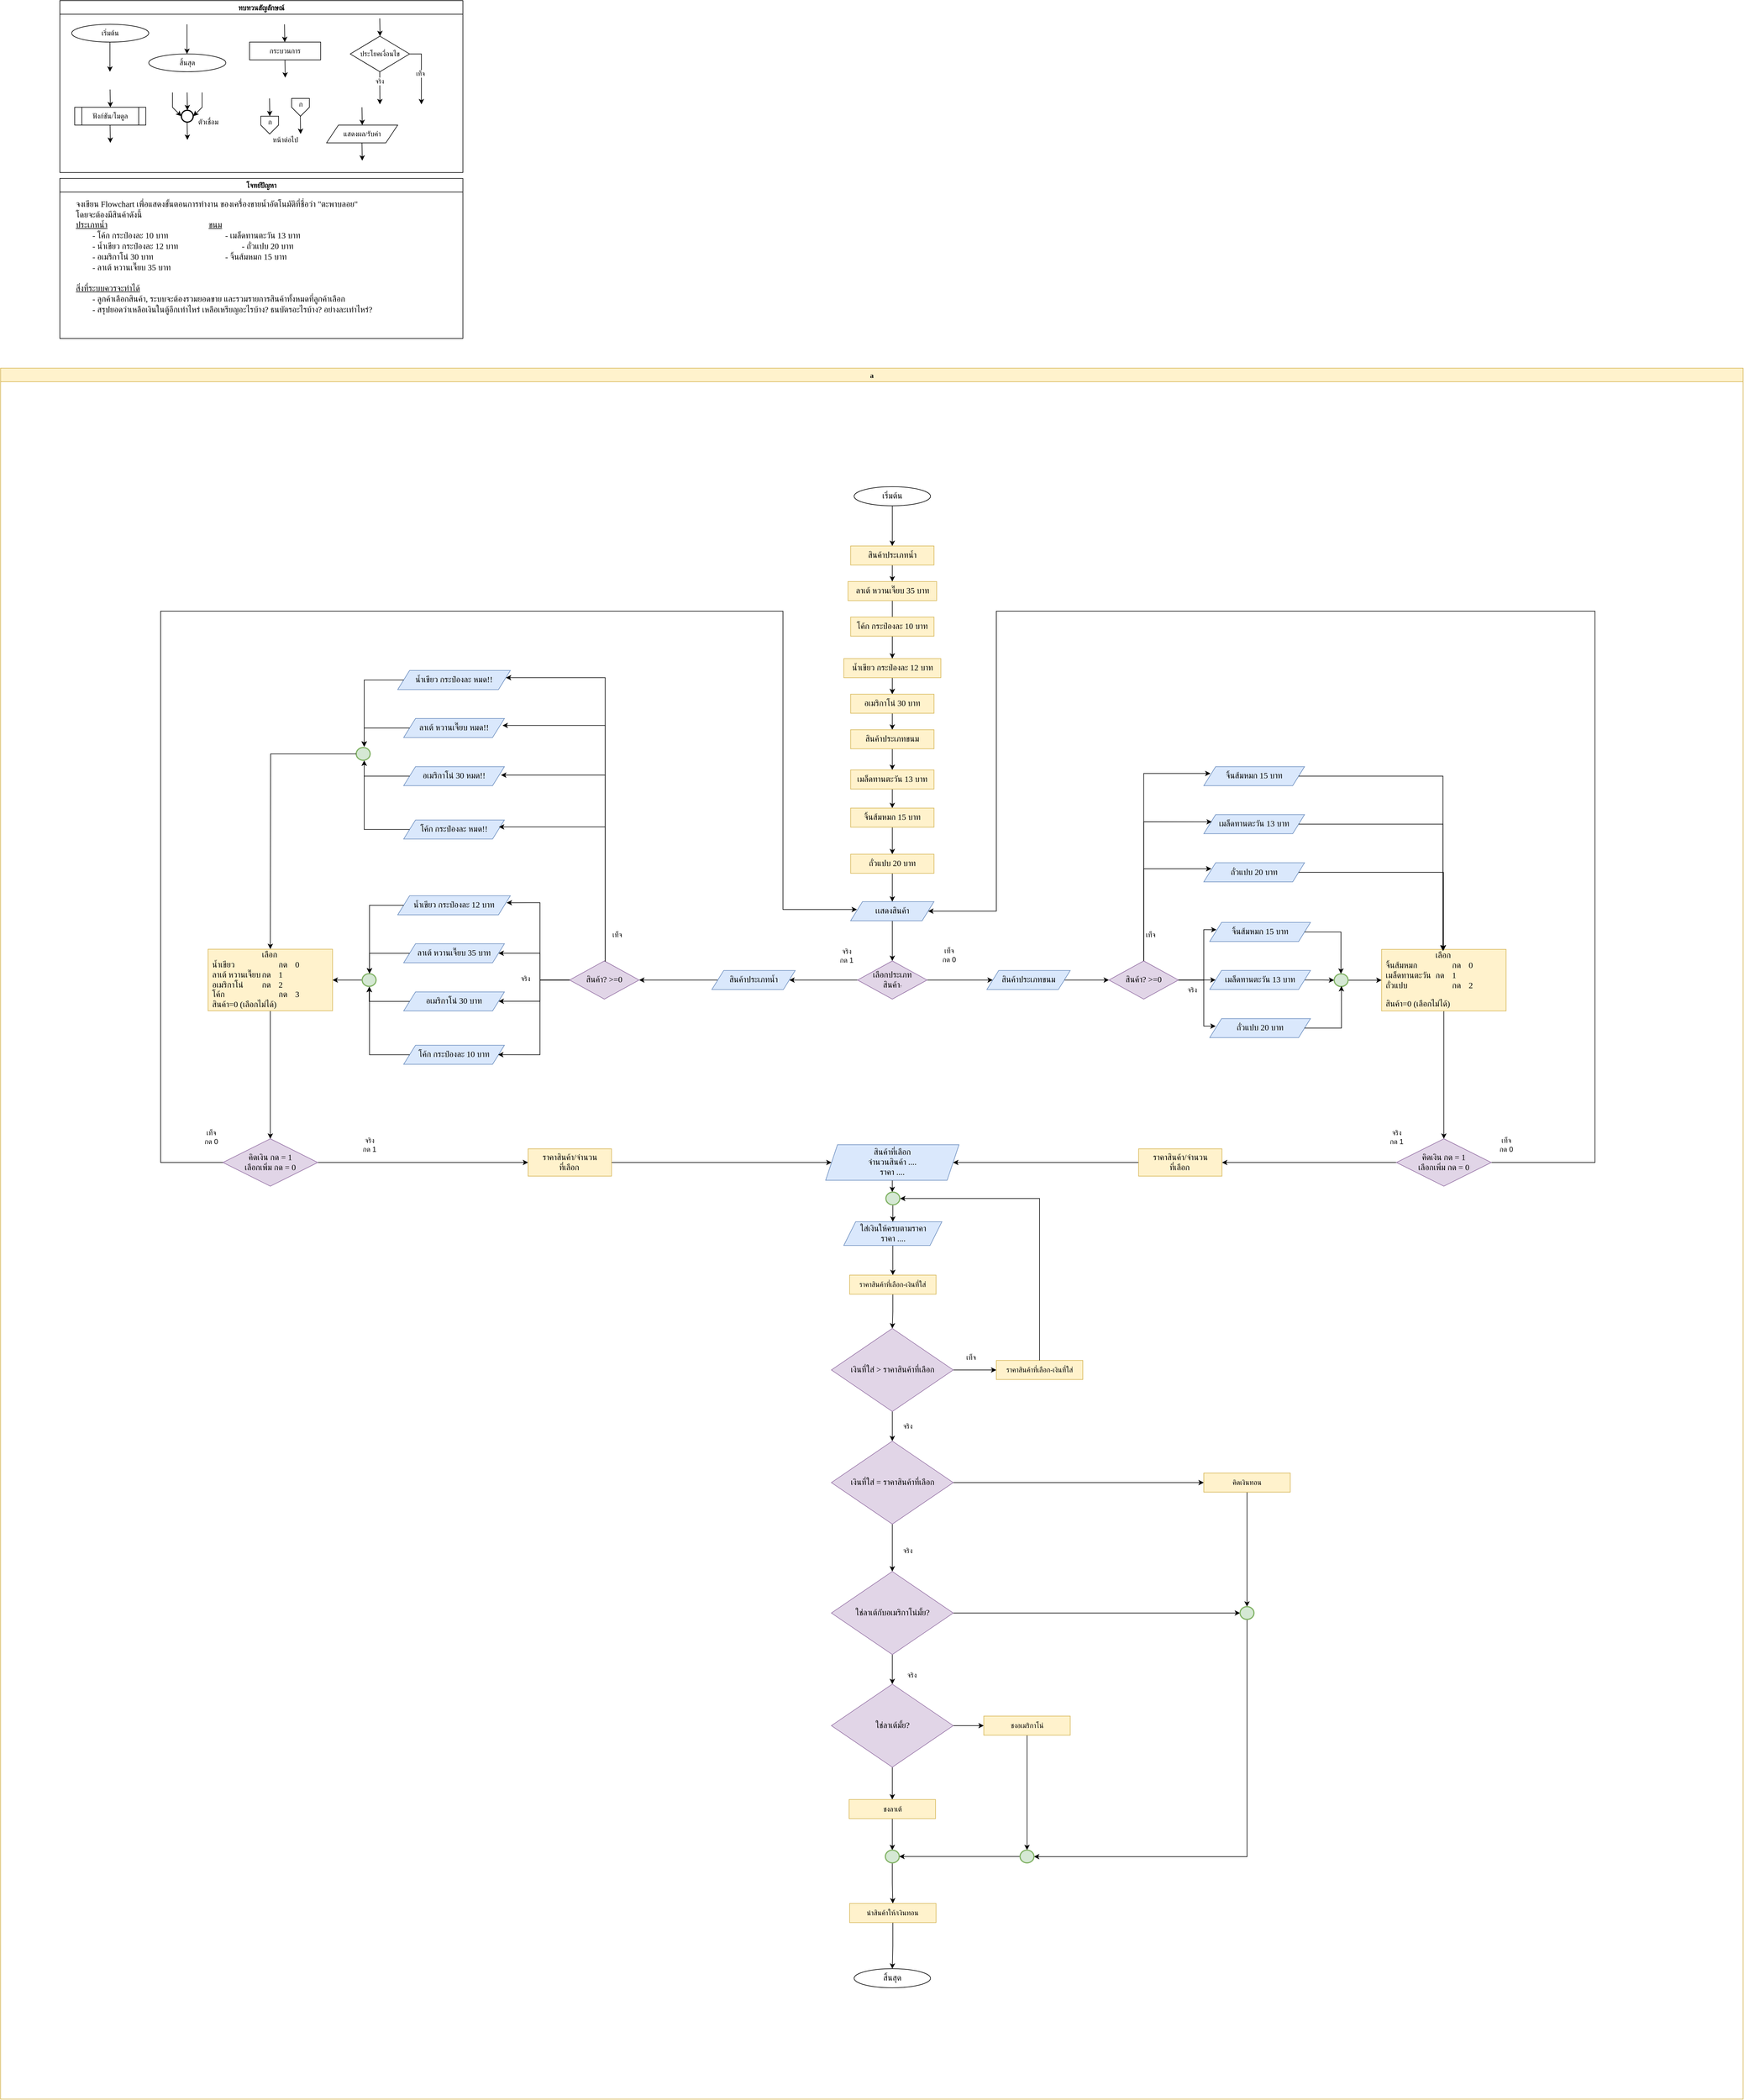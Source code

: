 <mxfile version="28.0.6">
  <diagram id="C5RBs43oDa-KdzZeNtuy" name="Page-1">
    <mxGraphModel dx="10666" dy="3364" grid="1" gridSize="10" guides="1" tooltips="1" connect="0" arrows="1" fold="1" page="1" pageScale="1" pageWidth="827" pageHeight="1169" math="0" shadow="0">
      <root>
        <mxCell id="WIyWlLk6GJQsqaUBKTNV-0" />
        <mxCell id="WIyWlLk6GJQsqaUBKTNV-1" parent="WIyWlLk6GJQsqaUBKTNV-0" />
        <mxCell id="M7CGMbNuYNeq0SnUNNgH-6" value="ทบทวนสัญลักษณ์" style="swimlane;fontFamily=Sarabun;fontSource=https%3A%2F%2Ffonts.googleapis.com%2Fcss%3Ffamily%3DSarabun;" parent="WIyWlLk6GJQsqaUBKTNV-1" vertex="1">
          <mxGeometry x="-4820" y="400" width="680" height="290" as="geometry" />
        </mxCell>
        <mxCell id="M7CGMbNuYNeq0SnUNNgH-2" value="&lt;font data-font-src=&quot;https://fonts.googleapis.com/css?family=Sarabun&quot; face=&quot;Sarabun&quot;&gt;เริ่มต้น&lt;/font&gt;" style="ellipse;whiteSpace=wrap;html=1;" parent="M7CGMbNuYNeq0SnUNNgH-6" vertex="1">
          <mxGeometry x="20" y="40" width="130" height="30" as="geometry" />
        </mxCell>
        <mxCell id="M7CGMbNuYNeq0SnUNNgH-5" value="" style="endArrow=classic;html=1;rounded=0;" parent="M7CGMbNuYNeq0SnUNNgH-6" edge="1">
          <mxGeometry width="50" height="50" relative="1" as="geometry">
            <mxPoint x="84.5" y="70" as="sourcePoint" />
            <mxPoint x="84.5" y="120" as="targetPoint" />
          </mxGeometry>
        </mxCell>
        <mxCell id="M7CGMbNuYNeq0SnUNNgH-3" value="&lt;font face=&quot;Sarabun&quot;&gt;สิ้นสุด&lt;/font&gt;" style="ellipse;whiteSpace=wrap;html=1;" parent="M7CGMbNuYNeq0SnUNNgH-6" vertex="1">
          <mxGeometry x="150" y="90" width="130" height="30" as="geometry" />
        </mxCell>
        <mxCell id="M7CGMbNuYNeq0SnUNNgH-4" value="" style="endArrow=classic;html=1;rounded=0;" parent="M7CGMbNuYNeq0SnUNNgH-6" edge="1">
          <mxGeometry width="50" height="50" relative="1" as="geometry">
            <mxPoint x="214.5" y="40" as="sourcePoint" />
            <mxPoint x="214.5" y="90" as="targetPoint" />
          </mxGeometry>
        </mxCell>
        <mxCell id="mvioNwK95yMqdUQ73LqQ-0" value="กระบวนการ" style="rounded=0;whiteSpace=wrap;html=1;fontFamily=Sarabun;fontSource=https%3A%2F%2Ffonts.googleapis.com%2Fcss%3Ffamily%3DSarabun;" parent="M7CGMbNuYNeq0SnUNNgH-6" vertex="1">
          <mxGeometry x="320" y="70" width="120" height="30" as="geometry" />
        </mxCell>
        <mxCell id="mvioNwK95yMqdUQ73LqQ-1" value="" style="endArrow=classic;html=1;rounded=0;" parent="M7CGMbNuYNeq0SnUNNgH-6" edge="1">
          <mxGeometry width="50" height="50" relative="1" as="geometry">
            <mxPoint x="379" y="40" as="sourcePoint" />
            <mxPoint x="379.5" y="70" as="targetPoint" />
          </mxGeometry>
        </mxCell>
        <mxCell id="mvioNwK95yMqdUQ73LqQ-2" value="" style="endArrow=classic;html=1;rounded=0;" parent="M7CGMbNuYNeq0SnUNNgH-6" edge="1">
          <mxGeometry width="50" height="50" relative="1" as="geometry">
            <mxPoint x="379.75" y="100" as="sourcePoint" />
            <mxPoint x="380.25" y="130" as="targetPoint" />
          </mxGeometry>
        </mxCell>
        <mxCell id="mvioNwK95yMqdUQ73LqQ-3" value="ประโยคเงื่อนไข" style="rhombus;whiteSpace=wrap;html=1;fontFamily=Sarabun;fontSource=https%3A%2F%2Ffonts.googleapis.com%2Fcss%3Ffamily%3DSarabun;" parent="M7CGMbNuYNeq0SnUNNgH-6" vertex="1">
          <mxGeometry x="490" y="60" width="100" height="60" as="geometry" />
        </mxCell>
        <mxCell id="mvioNwK95yMqdUQ73LqQ-4" value="" style="endArrow=classic;html=1;rounded=0;" parent="M7CGMbNuYNeq0SnUNNgH-6" edge="1">
          <mxGeometry width="50" height="50" relative="1" as="geometry">
            <mxPoint x="539.71" y="30" as="sourcePoint" />
            <mxPoint x="540.21" y="60" as="targetPoint" />
          </mxGeometry>
        </mxCell>
        <mxCell id="mvioNwK95yMqdUQ73LqQ-5" value="" style="endArrow=classic;html=1;rounded=0;" parent="M7CGMbNuYNeq0SnUNNgH-6" edge="1">
          <mxGeometry width="50" height="50" relative="1" as="geometry">
            <mxPoint x="539.71" y="120" as="sourcePoint" />
            <mxPoint x="540" y="175" as="targetPoint" />
          </mxGeometry>
        </mxCell>
        <mxCell id="mvioNwK95yMqdUQ73LqQ-7" value="จริง" style="edgeLabel;html=1;align=center;verticalAlign=middle;resizable=0;points=[];fontFamily=Sarabun;fontSource=https%3A%2F%2Ffonts.googleapis.com%2Fcss%3Ffamily%3DSarabun;" parent="mvioNwK95yMqdUQ73LqQ-5" vertex="1" connectable="0">
          <mxGeometry x="-0.414" y="-1" relative="1" as="geometry">
            <mxPoint as="offset" />
          </mxGeometry>
        </mxCell>
        <mxCell id="mvioNwK95yMqdUQ73LqQ-6" value="" style="endArrow=classic;html=1;rounded=0;exitX=1;exitY=0.5;exitDx=0;exitDy=0;" parent="M7CGMbNuYNeq0SnUNNgH-6" source="mvioNwK95yMqdUQ73LqQ-3" edge="1">
          <mxGeometry width="50" height="50" relative="1" as="geometry">
            <mxPoint x="620" y="95" as="sourcePoint" />
            <mxPoint x="610" y="175" as="targetPoint" />
            <Array as="points">
              <mxPoint x="610" y="90" />
            </Array>
          </mxGeometry>
        </mxCell>
        <mxCell id="mvioNwK95yMqdUQ73LqQ-8" value="&lt;font data-font-src=&quot;https://fonts.googleapis.com/css?family=Sarabun&quot; face=&quot;Sarabun&quot;&gt;เท็จ&lt;/font&gt;" style="edgeLabel;html=1;align=center;verticalAlign=middle;resizable=0;points=[];" parent="mvioNwK95yMqdUQ73LqQ-6" vertex="1" connectable="0">
          <mxGeometry x="-0.002" y="-2" relative="1" as="geometry">
            <mxPoint as="offset" />
          </mxGeometry>
        </mxCell>
        <mxCell id="mvioNwK95yMqdUQ73LqQ-9" value="&lt;font data-font-src=&quot;https://fonts.googleapis.com/css?family=Sarabun&quot; face=&quot;Sarabun&quot;&gt;ฟังก์ชัน/โมดูล&lt;/font&gt;" style="shape=process;whiteSpace=wrap;html=1;backgroundOutline=1;" parent="M7CGMbNuYNeq0SnUNNgH-6" vertex="1">
          <mxGeometry x="25" y="180" width="120" height="30" as="geometry" />
        </mxCell>
        <mxCell id="mvioNwK95yMqdUQ73LqQ-11" value="" style="endArrow=classic;html=1;rounded=0;" parent="M7CGMbNuYNeq0SnUNNgH-6" edge="1">
          <mxGeometry width="50" height="50" relative="1" as="geometry">
            <mxPoint x="84.71" y="150" as="sourcePoint" />
            <mxPoint x="85.21" y="180" as="targetPoint" />
          </mxGeometry>
        </mxCell>
        <mxCell id="mvioNwK95yMqdUQ73LqQ-12" value="" style="endArrow=classic;html=1;rounded=0;" parent="M7CGMbNuYNeq0SnUNNgH-6" edge="1">
          <mxGeometry width="50" height="50" relative="1" as="geometry">
            <mxPoint x="84.71" y="210" as="sourcePoint" />
            <mxPoint x="85.21" y="240" as="targetPoint" />
          </mxGeometry>
        </mxCell>
        <mxCell id="mvioNwK95yMqdUQ73LqQ-13" value="" style="strokeWidth=2;html=1;shape=mxgraph.flowchart.start_2;whiteSpace=wrap;" parent="M7CGMbNuYNeq0SnUNNgH-6" vertex="1">
          <mxGeometry x="205" y="185" width="20" height="20" as="geometry" />
        </mxCell>
        <mxCell id="mvioNwK95yMqdUQ73LqQ-16" value="" style="endArrow=classic;html=1;rounded=0;" parent="M7CGMbNuYNeq0SnUNNgH-6" edge="1">
          <mxGeometry width="50" height="50" relative="1" as="geometry">
            <mxPoint x="214.71" y="155" as="sourcePoint" />
            <mxPoint x="215.21" y="185" as="targetPoint" />
          </mxGeometry>
        </mxCell>
        <mxCell id="mvioNwK95yMqdUQ73LqQ-17" value="" style="endArrow=classic;html=1;rounded=0;entryX=0;entryY=0.5;entryDx=0;entryDy=0;entryPerimeter=0;" parent="M7CGMbNuYNeq0SnUNNgH-6" target="mvioNwK95yMqdUQ73LqQ-13" edge="1">
          <mxGeometry width="50" height="50" relative="1" as="geometry">
            <mxPoint x="190.0" y="155" as="sourcePoint" />
            <mxPoint x="190.5" y="185" as="targetPoint" />
            <Array as="points">
              <mxPoint x="190" y="180" />
            </Array>
          </mxGeometry>
        </mxCell>
        <mxCell id="mvioNwK95yMqdUQ73LqQ-18" value="" style="endArrow=classic;html=1;rounded=0;entryX=1;entryY=0.5;entryDx=0;entryDy=0;entryPerimeter=0;" parent="M7CGMbNuYNeq0SnUNNgH-6" target="mvioNwK95yMqdUQ73LqQ-13" edge="1">
          <mxGeometry width="50" height="50" relative="1" as="geometry">
            <mxPoint x="240.0" y="155" as="sourcePoint" />
            <mxPoint x="240.5" y="185" as="targetPoint" />
            <Array as="points">
              <mxPoint x="240" y="180" />
            </Array>
          </mxGeometry>
        </mxCell>
        <mxCell id="mvioNwK95yMqdUQ73LqQ-19" value="" style="endArrow=classic;html=1;rounded=0;" parent="M7CGMbNuYNeq0SnUNNgH-6" edge="1">
          <mxGeometry width="50" height="50" relative="1" as="geometry">
            <mxPoint x="214.71" y="205" as="sourcePoint" />
            <mxPoint x="215.21" y="235" as="targetPoint" />
          </mxGeometry>
        </mxCell>
        <mxCell id="mvioNwK95yMqdUQ73LqQ-20" value="&lt;font data-font-src=&quot;https://fonts.googleapis.com/css?family=Sarabun&quot; face=&quot;Sarabun&quot;&gt;ตัวเชื่อม&lt;/font&gt;" style="text;html=1;align=center;verticalAlign=middle;resizable=0;points=[];autosize=1;strokeColor=none;fillColor=none;" parent="M7CGMbNuYNeq0SnUNNgH-6" vertex="1">
          <mxGeometry x="220" y="190" width="60" height="30" as="geometry" />
        </mxCell>
        <mxCell id="mvioNwK95yMqdUQ73LqQ-25" value="" style="endArrow=classic;html=1;rounded=0;" parent="M7CGMbNuYNeq0SnUNNgH-6" edge="1">
          <mxGeometry width="50" height="50" relative="1" as="geometry">
            <mxPoint x="353.71" y="165" as="sourcePoint" />
            <mxPoint x="354.21" y="195" as="targetPoint" />
          </mxGeometry>
        </mxCell>
        <mxCell id="mvioNwK95yMqdUQ73LqQ-21" value="" style="verticalLabelPosition=bottom;verticalAlign=top;html=1;shape=offPageConnector;rounded=0;size=0.5;" parent="M7CGMbNuYNeq0SnUNNgH-6" vertex="1">
          <mxGeometry x="339" y="195" width="30" height="30" as="geometry" />
        </mxCell>
        <mxCell id="mvioNwK95yMqdUQ73LqQ-26" value="" style="endArrow=classic;html=1;rounded=0;" parent="M7CGMbNuYNeq0SnUNNgH-6" edge="1">
          <mxGeometry width="50" height="50" relative="1" as="geometry">
            <mxPoint x="405.71" y="195" as="sourcePoint" />
            <mxPoint x="406.21" y="225" as="targetPoint" />
          </mxGeometry>
        </mxCell>
        <mxCell id="mvioNwK95yMqdUQ73LqQ-27" value="" style="verticalLabelPosition=bottom;verticalAlign=top;html=1;shape=offPageConnector;rounded=0;size=0.5;" parent="M7CGMbNuYNeq0SnUNNgH-6" vertex="1">
          <mxGeometry x="391" y="165" width="30" height="30" as="geometry" />
        </mxCell>
        <mxCell id="mvioNwK95yMqdUQ73LqQ-28" value="หน้าต่อไป" style="text;html=1;align=center;verticalAlign=middle;resizable=0;points=[];autosize=1;strokeColor=none;fillColor=none;fontFamily=Sarabun;fontSource=https%3A%2F%2Ffonts.googleapis.com%2Fcss%3Ffamily%3DSarabun;" parent="M7CGMbNuYNeq0SnUNNgH-6" vertex="1">
          <mxGeometry x="345" y="220" width="70" height="30" as="geometry" />
        </mxCell>
        <mxCell id="mvioNwK95yMqdUQ73LqQ-29" value="ก" style="text;html=1;align=center;verticalAlign=middle;resizable=0;points=[];autosize=1;strokeColor=none;fillColor=none;fontFamily=Sarabun;fontSource=https%3A%2F%2Ffonts.googleapis.com%2Fcss%3Ffamily%3DSarabun;" parent="M7CGMbNuYNeq0SnUNNgH-6" vertex="1">
          <mxGeometry x="339" y="190" width="30" height="30" as="geometry" />
        </mxCell>
        <mxCell id="mvioNwK95yMqdUQ73LqQ-30" value="ก" style="text;html=1;align=center;verticalAlign=middle;resizable=0;points=[];autosize=1;strokeColor=none;fillColor=none;fontFamily=Sarabun;fontSource=https%3A%2F%2Ffonts.googleapis.com%2Fcss%3Ffamily%3DSarabun;" parent="M7CGMbNuYNeq0SnUNNgH-6" vertex="1">
          <mxGeometry x="391" y="160" width="30" height="30" as="geometry" />
        </mxCell>
        <mxCell id="mvioNwK95yMqdUQ73LqQ-32" value="แสดงผล/รับค่า" style="shape=parallelogram;perimeter=parallelogramPerimeter;whiteSpace=wrap;html=1;fixedSize=1;fontFamily=Sarabun;fontSource=https%3A%2F%2Ffonts.googleapis.com%2Fcss%3Ffamily%3DSarabun;" parent="M7CGMbNuYNeq0SnUNNgH-6" vertex="1">
          <mxGeometry x="450" y="210" width="120" height="30" as="geometry" />
        </mxCell>
        <mxCell id="mvioNwK95yMqdUQ73LqQ-33" value="" style="endArrow=classic;html=1;rounded=0;" parent="M7CGMbNuYNeq0SnUNNgH-6" edge="1">
          <mxGeometry width="50" height="50" relative="1" as="geometry">
            <mxPoint x="509.71" y="180" as="sourcePoint" />
            <mxPoint x="510.21" y="210" as="targetPoint" />
          </mxGeometry>
        </mxCell>
        <mxCell id="mvioNwK95yMqdUQ73LqQ-34" value="" style="endArrow=classic;html=1;rounded=0;" parent="M7CGMbNuYNeq0SnUNNgH-6" edge="1">
          <mxGeometry width="50" height="50" relative="1" as="geometry">
            <mxPoint x="509.71" y="240" as="sourcePoint" />
            <mxPoint x="510.21" y="270" as="targetPoint" />
          </mxGeometry>
        </mxCell>
        <mxCell id="mvioNwK95yMqdUQ73LqQ-36" value="a" style="swimlane;fontFamily=Sarabun;fontSource=https%3A%2F%2Ffonts.googleapis.com%2Fcss%3Ffamily%3DSarabun;fillColor=#fff2cc;strokeColor=#d6b656;movable=1;resizable=1;rotatable=1;deletable=1;editable=1;locked=0;connectable=1;" parent="WIyWlLk6GJQsqaUBKTNV-1" vertex="1">
          <mxGeometry x="-4920" y="1020" width="2940" height="2920" as="geometry" />
        </mxCell>
        <mxCell id="Mw3luOtF_zZze60LlKtk-0" value="" style="edgeStyle=orthogonalEdgeStyle;rounded=0;orthogonalLoop=1;jettySize=auto;html=1;" edge="1" parent="mvioNwK95yMqdUQ73LqQ-36" source="Mw3luOtF_zZze60LlKtk-1" target="Mw3luOtF_zZze60LlKtk-5">
          <mxGeometry relative="1" as="geometry" />
        </mxCell>
        <mxCell id="Mw3luOtF_zZze60LlKtk-1" value="&lt;span style=&quot;text-align: left; text-wrap-mode: nowrap;&quot;&gt;&lt;font style=&quot;font-size: 14px;&quot;&gt;ลาเต้ หวานเจี๊ยบ 35 บาท&lt;/font&gt;&lt;/span&gt;" style="rounded=0;whiteSpace=wrap;html=1;fontFamily=Sarabun;fontSource=https%3A%2F%2Ffonts.googleapis.com%2Fcss%3Ffamily%3DSarabun;fillColor=#fff2cc;strokeColor=#d6b656;" vertex="1" parent="mvioNwK95yMqdUQ73LqQ-36">
          <mxGeometry x="1429.74" y="360" width="149.58" height="32.2" as="geometry" />
        </mxCell>
        <mxCell id="Mw3luOtF_zZze60LlKtk-2" value="" style="edgeStyle=orthogonalEdgeStyle;rounded=0;orthogonalLoop=1;jettySize=auto;html=1;" edge="1" parent="mvioNwK95yMqdUQ73LqQ-36" source="Mw3luOtF_zZze60LlKtk-3" target="Mw3luOtF_zZze60LlKtk-7">
          <mxGeometry relative="1" as="geometry" />
        </mxCell>
        <mxCell id="Mw3luOtF_zZze60LlKtk-3" value="&lt;span style=&quot;text-align: left; text-wrap-mode: nowrap;&quot;&gt;&lt;font style=&quot;font-size: 14px;&quot;&gt;โค้ก กระป๋องละ 10 บาท&lt;/font&gt;&lt;/span&gt;" style="rounded=0;whiteSpace=wrap;html=1;fontFamily=Sarabun;fontSource=https%3A%2F%2Ffonts.googleapis.com%2Fcss%3Ffamily%3DSarabun;fillColor=#fff2cc;strokeColor=#d6b656;" vertex="1" parent="mvioNwK95yMqdUQ73LqQ-36">
          <mxGeometry x="1434.22" y="420.003" width="140.639" height="32.195" as="geometry" />
        </mxCell>
        <mxCell id="Mw3luOtF_zZze60LlKtk-4" value="" style="edgeStyle=orthogonalEdgeStyle;rounded=0;orthogonalLoop=1;jettySize=auto;html=1;" edge="1" parent="mvioNwK95yMqdUQ73LqQ-36" source="Mw3luOtF_zZze60LlKtk-5" target="Mw3luOtF_zZze60LlKtk-7">
          <mxGeometry relative="1" as="geometry" />
        </mxCell>
        <mxCell id="Mw3luOtF_zZze60LlKtk-5" value="&lt;span style=&quot;text-align: left; text-wrap-mode: nowrap;&quot;&gt;&lt;font style=&quot;font-size: 14px;&quot;&gt;น้ำเขียว กระป๋องละ 12 บาท&lt;/font&gt;&lt;/span&gt;" style="rounded=0;whiteSpace=wrap;html=1;fontFamily=Sarabun;fontSource=https%3A%2F%2Ffonts.googleapis.com%2Fcss%3Ffamily%3DSarabun;fillColor=#fff2cc;strokeColor=#d6b656;" vertex="1" parent="mvioNwK95yMqdUQ73LqQ-36">
          <mxGeometry x="1422.63" y="490" width="163.82" height="32.2" as="geometry" />
        </mxCell>
        <mxCell id="Mw3luOtF_zZze60LlKtk-6" value="" style="edgeStyle=orthogonalEdgeStyle;rounded=0;orthogonalLoop=1;jettySize=auto;html=1;" edge="1" parent="mvioNwK95yMqdUQ73LqQ-36" source="Mw3luOtF_zZze60LlKtk-7" target="Mw3luOtF_zZze60LlKtk-36">
          <mxGeometry relative="1" as="geometry" />
        </mxCell>
        <mxCell id="Mw3luOtF_zZze60LlKtk-7" value="&lt;span style=&quot;text-align: left; text-wrap-mode: nowrap;&quot;&gt;&lt;font style=&quot;font-size: 14px;&quot;&gt;อเมริกาโน่ 30 บาท&lt;/font&gt;&lt;/span&gt;" style="rounded=0;whiteSpace=wrap;html=1;fontFamily=Sarabun;fontSource=https%3A%2F%2Ffonts.googleapis.com%2Fcss%3Ffamily%3DSarabun;fillColor=#fff2cc;strokeColor=#d6b656;" vertex="1" parent="mvioNwK95yMqdUQ73LqQ-36">
          <mxGeometry x="1434.224" y="550.003" width="140.639" height="32.195" as="geometry" />
        </mxCell>
        <mxCell id="Mw3luOtF_zZze60LlKtk-8" value="" style="edgeStyle=orthogonalEdgeStyle;rounded=0;orthogonalLoop=1;jettySize=auto;html=1;" edge="1" parent="mvioNwK95yMqdUQ73LqQ-36" source="Mw3luOtF_zZze60LlKtk-9" target="Mw3luOtF_zZze60LlKtk-11">
          <mxGeometry relative="1" as="geometry" />
        </mxCell>
        <mxCell id="Mw3luOtF_zZze60LlKtk-9" value="&lt;span style=&quot;text-align: left; text-wrap-mode: nowrap;&quot;&gt;&lt;font style=&quot;font-size: 14px;&quot;&gt;เมล็ดทานตะวัน 13 บาท&lt;/font&gt;&lt;/span&gt;" style="rounded=0;whiteSpace=wrap;html=1;fontFamily=Sarabun;fontSource=https%3A%2F%2Ffonts.googleapis.com%2Fcss%3Ffamily%3DSarabun;fillColor=#fff2cc;strokeColor=#d6b656;" vertex="1" parent="mvioNwK95yMqdUQ73LqQ-36">
          <mxGeometry x="1434.211" y="677.803" width="140.639" height="32.195" as="geometry" />
        </mxCell>
        <mxCell id="Mw3luOtF_zZze60LlKtk-10" value="" style="edgeStyle=orthogonalEdgeStyle;rounded=0;orthogonalLoop=1;jettySize=auto;html=1;" edge="1" parent="mvioNwK95yMqdUQ73LqQ-36" source="Mw3luOtF_zZze60LlKtk-11" target="Mw3luOtF_zZze60LlKtk-13">
          <mxGeometry relative="1" as="geometry" />
        </mxCell>
        <mxCell id="Mw3luOtF_zZze60LlKtk-11" value="&lt;span style=&quot;text-align: left; text-wrap-mode: nowrap;&quot;&gt;&lt;font style=&quot;font-size: 14px;&quot;&gt;จิ้นส้มหมก 15 บาท&lt;/font&gt;&lt;/span&gt;" style="rounded=0;whiteSpace=wrap;html=1;fontFamily=Sarabun;fontSource=https%3A%2F%2Ffonts.googleapis.com%2Fcss%3Ffamily%3DSarabun;fillColor=#fff2cc;strokeColor=#d6b656;" vertex="1" parent="mvioNwK95yMqdUQ73LqQ-36">
          <mxGeometry x="1434.225" y="742.193" width="140.639" height="32.195" as="geometry" />
        </mxCell>
        <mxCell id="Mw3luOtF_zZze60LlKtk-12" value="" style="edgeStyle=orthogonalEdgeStyle;rounded=0;orthogonalLoop=1;jettySize=auto;html=1;" edge="1" parent="mvioNwK95yMqdUQ73LqQ-36" source="Mw3luOtF_zZze60LlKtk-13" target="Mw3luOtF_zZze60LlKtk-15">
          <mxGeometry relative="1" as="geometry" />
        </mxCell>
        <mxCell id="Mw3luOtF_zZze60LlKtk-13" value="&lt;span style=&quot;text-align: left; text-wrap-mode: nowrap;&quot;&gt;&lt;font style=&quot;font-size: 14px;&quot;&gt;ถั่วแปบ 20 บาท&lt;/font&gt;&lt;/span&gt;" style="rounded=0;whiteSpace=wrap;html=1;fontFamily=Sarabun;fontSource=https%3A%2F%2Ffonts.googleapis.com%2Fcss%3Ffamily%3DSarabun;fillColor=#fff2cc;strokeColor=#d6b656;" vertex="1" parent="mvioNwK95yMqdUQ73LqQ-36">
          <mxGeometry x="1434.211" y="820.003" width="140.639" height="32.195" as="geometry" />
        </mxCell>
        <mxCell id="Mw3luOtF_zZze60LlKtk-14" value="" style="edgeStyle=orthogonalEdgeStyle;rounded=0;orthogonalLoop=1;jettySize=auto;html=1;" edge="1" parent="mvioNwK95yMqdUQ73LqQ-36" source="Mw3luOtF_zZze60LlKtk-15" target="Mw3luOtF_zZze60LlKtk-18">
          <mxGeometry relative="1" as="geometry" />
        </mxCell>
        <mxCell id="Mw3luOtF_zZze60LlKtk-15" value="&lt;font style=&quot;font-size: 14px;&quot;&gt;เเสดงสินค้า&lt;/font&gt;" style="shape=parallelogram;perimeter=parallelogramPerimeter;whiteSpace=wrap;html=1;fixedSize=1;fontFamily=Sarabun;fontSource=https%3A%2F%2Ffonts.googleapis.com%2Fcss%3Ffamily%3DSarabun;fillColor=#dae8fc;strokeColor=#6c8ebf;" vertex="1" parent="mvioNwK95yMqdUQ73LqQ-36">
          <mxGeometry x="1434.22" y="900" width="140.639" height="32.195" as="geometry" />
        </mxCell>
        <mxCell id="Mw3luOtF_zZze60LlKtk-16" value="" style="edgeStyle=orthogonalEdgeStyle;rounded=0;orthogonalLoop=1;jettySize=auto;html=1;" edge="1" parent="mvioNwK95yMqdUQ73LqQ-36" source="Mw3luOtF_zZze60LlKtk-18" target="Mw3luOtF_zZze60LlKtk-20">
          <mxGeometry relative="1" as="geometry" />
        </mxCell>
        <mxCell id="Mw3luOtF_zZze60LlKtk-17" value="" style="edgeStyle=orthogonalEdgeStyle;rounded=0;orthogonalLoop=1;jettySize=auto;html=1;" edge="1" parent="mvioNwK95yMqdUQ73LqQ-36" source="Mw3luOtF_zZze60LlKtk-18" target="Mw3luOtF_zZze60LlKtk-22">
          <mxGeometry relative="1" as="geometry" />
        </mxCell>
        <mxCell id="Mw3luOtF_zZze60LlKtk-18" value="&lt;font style=&quot;font-size: 14px;&quot;&gt;เลือกประเภท&lt;/font&gt;&lt;div&gt;&lt;font style=&quot;font-size: 14px;&quot;&gt;สินค้า&lt;/font&gt;&lt;font style=&quot;font-size: 6px;&quot;&gt;?&lt;/font&gt;&lt;/div&gt;" style="rhombus;whiteSpace=wrap;html=1;fontFamily=Sarabun;fontSource=https%3A%2F%2Ffonts.googleapis.com%2Fcss%3Ffamily%3DSarabun;fillColor=#e1d5e7;strokeColor=#9673a6;" vertex="1" parent="mvioNwK95yMqdUQ73LqQ-36">
          <mxGeometry x="1445.94" y="1000" width="117.199" height="64.391" as="geometry" />
        </mxCell>
        <mxCell id="Mw3luOtF_zZze60LlKtk-19" value="" style="edgeStyle=orthogonalEdgeStyle;rounded=0;orthogonalLoop=1;jettySize=auto;html=1;" edge="1" parent="mvioNwK95yMqdUQ73LqQ-36" source="Mw3luOtF_zZze60LlKtk-20" target="Mw3luOtF_zZze60LlKtk-30">
          <mxGeometry relative="1" as="geometry" />
        </mxCell>
        <mxCell id="Mw3luOtF_zZze60LlKtk-20" value="&lt;font style=&quot;font-size: 14px;&quot;&gt;สินค้าประเภทน้ำ&lt;/font&gt;" style="shape=parallelogram;perimeter=parallelogramPerimeter;whiteSpace=wrap;html=1;fixedSize=1;fontFamily=Sarabun;fontSource=https%3A%2F%2Ffonts.googleapis.com%2Fcss%3Ffamily%3DSarabun;fillColor=#dae8fc;strokeColor=#6c8ebf;" vertex="1" parent="mvioNwK95yMqdUQ73LqQ-36">
          <mxGeometry x="1200.07" y="1016.1" width="140.639" height="32.195" as="geometry" />
        </mxCell>
        <mxCell id="Mw3luOtF_zZze60LlKtk-21" value="" style="edgeStyle=orthogonalEdgeStyle;rounded=0;orthogonalLoop=1;jettySize=auto;html=1;" edge="1" parent="mvioNwK95yMqdUQ73LqQ-36" source="Mw3luOtF_zZze60LlKtk-22" target="Mw3luOtF_zZze60LlKtk-114">
          <mxGeometry relative="1" as="geometry" />
        </mxCell>
        <mxCell id="Mw3luOtF_zZze60LlKtk-22" value="&lt;font style=&quot;font-size: 14px;&quot;&gt;สินค้าประเภทขนม&lt;/font&gt;" style="shape=parallelogram;perimeter=parallelogramPerimeter;whiteSpace=wrap;html=1;fixedSize=1;fontFamily=Sarabun;fontSource=https%3A%2F%2Ffonts.googleapis.com%2Fcss%3Ffamily%3DSarabun;fillColor=#dae8fc;strokeColor=#6c8ebf;" vertex="1" parent="mvioNwK95yMqdUQ73LqQ-36">
          <mxGeometry x="1664.07" y="1016.1" width="140.639" height="32.195" as="geometry" />
        </mxCell>
        <mxCell id="Mw3luOtF_zZze60LlKtk-23" value="เท็จ&lt;br&gt;&lt;div&gt;กด 0&lt;/div&gt;" style="text;html=1;align=center;verticalAlign=middle;resizable=0;points=[];autosize=1;strokeColor=none;fillColor=none;" vertex="1" parent="mvioNwK95yMqdUQ73LqQ-36">
          <mxGeometry x="1574.85" y="970" width="50" height="40" as="geometry" />
        </mxCell>
        <mxCell id="Mw3luOtF_zZze60LlKtk-24" value="&lt;span style=&quot;font-size: 14px; text-align: left; text-wrap-mode: nowrap;&quot;&gt;ลาเต้ หวานเจี๊ยบ 35 บาท&lt;/span&gt;" style="shape=parallelogram;perimeter=parallelogramPerimeter;whiteSpace=wrap;html=1;fixedSize=1;fontFamily=Sarabun;fontSource=https%3A%2F%2Ffonts.googleapis.com%2Fcss%3Ffamily%3DSarabun;fillColor=#dae8fc;strokeColor=#6c8ebf;" vertex="1" parent="mvioNwK95yMqdUQ73LqQ-36">
          <mxGeometry x="680.07" y="970.98" width="170" height="32.2" as="geometry" />
        </mxCell>
        <mxCell id="Mw3luOtF_zZze60LlKtk-25" value="&lt;span style=&quot;font-size: 14px; text-align: left; text-wrap-mode: nowrap;&quot;&gt;อเมริกาโน่ 30 บาท&lt;/span&gt;" style="shape=parallelogram;perimeter=parallelogramPerimeter;whiteSpace=wrap;html=1;fixedSize=1;fontFamily=Sarabun;fontSource=https%3A%2F%2Ffonts.googleapis.com%2Fcss%3Ffamily%3DSarabun;fillColor=#dae8fc;strokeColor=#6c8ebf;" vertex="1" parent="mvioNwK95yMqdUQ73LqQ-36">
          <mxGeometry x="680.07" y="1052.2" width="170" height="32.2" as="geometry" />
        </mxCell>
        <mxCell id="Mw3luOtF_zZze60LlKtk-26" value="&lt;span style=&quot;font-size: 14px; text-align: left; text-wrap-mode: nowrap;&quot;&gt;น้ำเขียว กระป๋องละ 12 บาท&lt;/span&gt;" style="shape=parallelogram;perimeter=parallelogramPerimeter;whiteSpace=wrap;html=1;fixedSize=1;fontFamily=Sarabun;fontSource=https%3A%2F%2Ffonts.googleapis.com%2Fcss%3Ffamily%3DSarabun;fillColor=#dae8fc;strokeColor=#6c8ebf;" vertex="1" parent="mvioNwK95yMqdUQ73LqQ-36">
          <mxGeometry x="670.07" y="890" width="190" height="32.2" as="geometry" />
        </mxCell>
        <mxCell id="Mw3luOtF_zZze60LlKtk-27" value="&lt;span style=&quot;font-size: 14px; text-align: left; text-wrap-mode: nowrap;&quot;&gt;โค้ก กระป๋องละ 10 บาท&lt;/span&gt;" style="shape=parallelogram;perimeter=parallelogramPerimeter;whiteSpace=wrap;html=1;fixedSize=1;fontFamily=Sarabun;fontSource=https%3A%2F%2Ffonts.googleapis.com%2Fcss%3Ffamily%3DSarabun;fillColor=#dae8fc;strokeColor=#6c8ebf;" vertex="1" parent="mvioNwK95yMqdUQ73LqQ-36">
          <mxGeometry x="680.07" y="1142.2" width="170" height="32.2" as="geometry" />
        </mxCell>
        <mxCell id="Mw3luOtF_zZze60LlKtk-28" style="edgeStyle=orthogonalEdgeStyle;rounded=0;orthogonalLoop=1;jettySize=auto;html=1;" edge="1" parent="mvioNwK95yMqdUQ73LqQ-36" source="Mw3luOtF_zZze60LlKtk-30" target="Mw3luOtF_zZze60LlKtk-24">
          <mxGeometry relative="1" as="geometry">
            <Array as="points">
              <mxPoint x="910.07" y="1032" />
              <mxPoint x="910.07" y="987" />
            </Array>
          </mxGeometry>
        </mxCell>
        <mxCell id="Mw3luOtF_zZze60LlKtk-29" style="edgeStyle=orthogonalEdgeStyle;rounded=0;orthogonalLoop=1;jettySize=auto;html=1;" edge="1" parent="mvioNwK95yMqdUQ73LqQ-36" source="Mw3luOtF_zZze60LlKtk-30" target="Mw3luOtF_zZze60LlKtk-25">
          <mxGeometry relative="1" as="geometry">
            <Array as="points">
              <mxPoint x="910.07" y="1032" />
              <mxPoint x="910.07" y="1068" />
            </Array>
          </mxGeometry>
        </mxCell>
        <mxCell id="Mw3luOtF_zZze60LlKtk-30" value="&lt;span style=&quot;font-size: 14px;&quot;&gt;สินค้า? &amp;gt;=0&lt;/span&gt;" style="rhombus;whiteSpace=wrap;html=1;fontFamily=Sarabun;fontSource=https%3A%2F%2Ffonts.googleapis.com%2Fcss%3Ffamily%3DSarabun;fillColor=#e1d5e7;strokeColor=#9673a6;" vertex="1" parent="mvioNwK95yMqdUQ73LqQ-36">
          <mxGeometry x="960.07" y="1000" width="117.199" height="64.391" as="geometry" />
        </mxCell>
        <mxCell id="Mw3luOtF_zZze60LlKtk-31" style="edgeStyle=orthogonalEdgeStyle;rounded=0;orthogonalLoop=1;jettySize=auto;html=1;entryX=0.967;entryY=0.367;entryDx=0;entryDy=0;entryPerimeter=0;" edge="1" parent="mvioNwK95yMqdUQ73LqQ-36" source="Mw3luOtF_zZze60LlKtk-30" target="Mw3luOtF_zZze60LlKtk-26">
          <mxGeometry relative="1" as="geometry">
            <Array as="points">
              <mxPoint x="910.07" y="1032" />
              <mxPoint x="910.07" y="902" />
            </Array>
          </mxGeometry>
        </mxCell>
        <mxCell id="Mw3luOtF_zZze60LlKtk-32" style="edgeStyle=orthogonalEdgeStyle;rounded=0;orthogonalLoop=1;jettySize=auto;html=1;entryX=0.937;entryY=0.496;entryDx=0;entryDy=0;entryPerimeter=0;" edge="1" parent="mvioNwK95yMqdUQ73LqQ-36" source="Mw3luOtF_zZze60LlKtk-30" target="Mw3luOtF_zZze60LlKtk-27">
          <mxGeometry relative="1" as="geometry">
            <Array as="points">
              <mxPoint x="910.07" y="1032" />
              <mxPoint x="910.07" y="1158" />
            </Array>
          </mxGeometry>
        </mxCell>
        <mxCell id="Mw3luOtF_zZze60LlKtk-33" value="" style="edgeStyle=orthogonalEdgeStyle;rounded=0;orthogonalLoop=1;jettySize=auto;html=1;" edge="1" parent="mvioNwK95yMqdUQ73LqQ-36" source="Mw3luOtF_zZze60LlKtk-34" target="Mw3luOtF_zZze60LlKtk-1">
          <mxGeometry relative="1" as="geometry" />
        </mxCell>
        <mxCell id="Mw3luOtF_zZze60LlKtk-34" value="&lt;div style=&quot;text-align: left;&quot;&gt;&lt;span style=&quot;background-color: transparent; color: light-dark(rgb(0, 0, 0), rgb(255, 255, 255)); font-size: 14px; text-wrap-mode: nowrap;&quot;&gt;สินค้าประเภทน้ำ&lt;/span&gt;&lt;/div&gt;" style="rounded=0;whiteSpace=wrap;html=1;fontFamily=Sarabun;fontSource=https%3A%2F%2Ffonts.googleapis.com%2Fcss%3Ffamily%3DSarabun;fillColor=#fff2cc;strokeColor=#d6b656;" vertex="1" parent="mvioNwK95yMqdUQ73LqQ-36">
          <mxGeometry x="1434.21" y="300" width="140.639" height="32.195" as="geometry" />
        </mxCell>
        <mxCell id="Mw3luOtF_zZze60LlKtk-35" value="" style="edgeStyle=orthogonalEdgeStyle;rounded=0;orthogonalLoop=1;jettySize=auto;html=1;" edge="1" parent="mvioNwK95yMqdUQ73LqQ-36" source="Mw3luOtF_zZze60LlKtk-36" target="Mw3luOtF_zZze60LlKtk-9">
          <mxGeometry relative="1" as="geometry" />
        </mxCell>
        <mxCell id="Mw3luOtF_zZze60LlKtk-36" value="&lt;span style=&quot;text-align: left; text-wrap-mode: nowrap;&quot;&gt;&lt;font style=&quot;font-size: 14px;&quot;&gt;สินค้าประเภทขนม&lt;/font&gt;&lt;/span&gt;" style="rounded=0;whiteSpace=wrap;html=1;fontFamily=Sarabun;fontSource=https%3A%2F%2Ffonts.googleapis.com%2Fcss%3Ffamily%3DSarabun;fillColor=#fff2cc;strokeColor=#d6b656;" vertex="1" parent="mvioNwK95yMqdUQ73LqQ-36">
          <mxGeometry x="1434.22" y="610" width="140.639" height="32.195" as="geometry" />
        </mxCell>
        <mxCell id="Mw3luOtF_zZze60LlKtk-37" value="&lt;span style=&quot;font-size: 14px; text-align: left; text-wrap-mode: nowrap;&quot;&gt;ลาเต้ หวานเจี๊ยบ&amp;nbsp;&lt;/span&gt;&lt;span style=&quot;font-size: 14px; text-align: left; text-wrap-mode: nowrap;&quot;&gt;หมด!!&lt;/span&gt;" style="shape=parallelogram;perimeter=parallelogramPerimeter;whiteSpace=wrap;html=1;fixedSize=1;fontFamily=Sarabun;fontSource=https%3A%2F%2Ffonts.googleapis.com%2Fcss%3Ffamily%3DSarabun;fillColor=#dae8fc;strokeColor=#6c8ebf;" vertex="1" parent="mvioNwK95yMqdUQ73LqQ-36">
          <mxGeometry x="680.07" y="590.98" width="170" height="32.2" as="geometry" />
        </mxCell>
        <mxCell id="Mw3luOtF_zZze60LlKtk-38" value="&lt;span style=&quot;font-size: 14px; text-align: left; text-wrap-mode: nowrap;&quot;&gt;อเมริกาโน่ 30&amp;nbsp;&lt;/span&gt;&lt;span style=&quot;font-size: 14px; text-align: left; text-wrap-mode: nowrap;&quot;&gt;หมด!!&lt;/span&gt;" style="shape=parallelogram;perimeter=parallelogramPerimeter;whiteSpace=wrap;html=1;fixedSize=1;fontFamily=Sarabun;fontSource=https%3A%2F%2Ffonts.googleapis.com%2Fcss%3Ffamily%3DSarabun;fillColor=#dae8fc;strokeColor=#6c8ebf;" vertex="1" parent="mvioNwK95yMqdUQ73LqQ-36">
          <mxGeometry x="680.07" y="672.2" width="170" height="32.2" as="geometry" />
        </mxCell>
        <mxCell id="Mw3luOtF_zZze60LlKtk-39" value="&lt;span style=&quot;font-size: 14px; text-align: left; text-wrap-mode: nowrap;&quot;&gt;น้ำเขียว กระป๋องละ หมด!!&lt;/span&gt;" style="shape=parallelogram;perimeter=parallelogramPerimeter;whiteSpace=wrap;html=1;fixedSize=1;fontFamily=Sarabun;fontSource=https%3A%2F%2Ffonts.googleapis.com%2Fcss%3Ffamily%3DSarabun;fillColor=#dae8fc;strokeColor=#6c8ebf;" vertex="1" parent="mvioNwK95yMqdUQ73LqQ-36">
          <mxGeometry x="670.07" y="510" width="190" height="32.2" as="geometry" />
        </mxCell>
        <mxCell id="Mw3luOtF_zZze60LlKtk-40" value="&lt;span style=&quot;font-size: 14px; text-align: left; text-wrap-mode: nowrap;&quot;&gt;โค้ก กระป๋องละ&amp;nbsp;&lt;/span&gt;&lt;span style=&quot;font-size: 14px; text-align: left; text-wrap-mode: nowrap;&quot;&gt;หมด!!&lt;/span&gt;" style="shape=parallelogram;perimeter=parallelogramPerimeter;whiteSpace=wrap;html=1;fixedSize=1;fontFamily=Sarabun;fontSource=https%3A%2F%2Ffonts.googleapis.com%2Fcss%3Ffamily%3DSarabun;fillColor=#dae8fc;strokeColor=#6c8ebf;" vertex="1" parent="mvioNwK95yMqdUQ73LqQ-36">
          <mxGeometry x="680.07" y="762.2" width="170" height="32.2" as="geometry" />
        </mxCell>
        <mxCell id="Mw3luOtF_zZze60LlKtk-41" value="จริง" style="text;html=1;align=center;verticalAlign=middle;resizable=0;points=[];autosize=1;strokeColor=none;fillColor=none;" vertex="1" parent="mvioNwK95yMqdUQ73LqQ-36">
          <mxGeometry x="865.07" y="1015" width="40" height="30" as="geometry" />
        </mxCell>
        <mxCell id="Mw3luOtF_zZze60LlKtk-42" style="edgeStyle=orthogonalEdgeStyle;rounded=0;orthogonalLoop=1;jettySize=auto;html=1;entryX=0.945;entryY=0.364;entryDx=0;entryDy=0;entryPerimeter=0;" edge="1" parent="mvioNwK95yMqdUQ73LqQ-36" source="Mw3luOtF_zZze60LlKtk-30" target="Mw3luOtF_zZze60LlKtk-40">
          <mxGeometry relative="1" as="geometry">
            <Array as="points">
              <mxPoint x="1020.07" y="774" />
            </Array>
          </mxGeometry>
        </mxCell>
        <mxCell id="Mw3luOtF_zZze60LlKtk-43" style="edgeStyle=orthogonalEdgeStyle;rounded=0;orthogonalLoop=1;jettySize=auto;html=1;entryX=0.966;entryY=0.444;entryDx=0;entryDy=0;entryPerimeter=0;" edge="1" parent="mvioNwK95yMqdUQ73LqQ-36" source="Mw3luOtF_zZze60LlKtk-30" target="Mw3luOtF_zZze60LlKtk-38">
          <mxGeometry relative="1" as="geometry">
            <Array as="points">
              <mxPoint x="1020.07" y="687" />
            </Array>
          </mxGeometry>
        </mxCell>
        <mxCell id="Mw3luOtF_zZze60LlKtk-44" style="edgeStyle=orthogonalEdgeStyle;rounded=0;orthogonalLoop=1;jettySize=auto;html=1;entryX=0.96;entryY=0.377;entryDx=0;entryDy=0;entryPerimeter=0;" edge="1" parent="mvioNwK95yMqdUQ73LqQ-36" source="Mw3luOtF_zZze60LlKtk-30" target="Mw3luOtF_zZze60LlKtk-39">
          <mxGeometry relative="1" as="geometry">
            <Array as="points">
              <mxPoint x="1020.07" y="522" />
            </Array>
          </mxGeometry>
        </mxCell>
        <mxCell id="Mw3luOtF_zZze60LlKtk-45" style="edgeStyle=orthogonalEdgeStyle;rounded=0;orthogonalLoop=1;jettySize=auto;html=1;entryX=0.981;entryY=0.366;entryDx=0;entryDy=0;entryPerimeter=0;" edge="1" parent="mvioNwK95yMqdUQ73LqQ-36" source="Mw3luOtF_zZze60LlKtk-30" target="Mw3luOtF_zZze60LlKtk-37">
          <mxGeometry relative="1" as="geometry">
            <Array as="points">
              <mxPoint x="1020.07" y="603" />
            </Array>
          </mxGeometry>
        </mxCell>
        <mxCell id="Mw3luOtF_zZze60LlKtk-46" value="เท็จ" style="text;html=1;align=center;verticalAlign=middle;resizable=0;points=[];autosize=1;strokeColor=none;fillColor=none;" vertex="1" parent="mvioNwK95yMqdUQ73LqQ-36">
          <mxGeometry x="1020.07" y="940.98" width="40" height="30" as="geometry" />
        </mxCell>
        <mxCell id="Mw3luOtF_zZze60LlKtk-47" value="" style="edgeStyle=orthogonalEdgeStyle;rounded=0;orthogonalLoop=1;jettySize=auto;html=1;" edge="1" parent="mvioNwK95yMqdUQ73LqQ-36" source="Mw3luOtF_zZze60LlKtk-48" target="Mw3luOtF_zZze60LlKtk-54">
          <mxGeometry relative="1" as="geometry" />
        </mxCell>
        <mxCell id="Mw3luOtF_zZze60LlKtk-48" value="" style="strokeWidth=2;html=1;shape=mxgraph.flowchart.start_2;whiteSpace=wrap;fillColor=#d5e8d4;strokeColor=#82b366;" vertex="1" parent="mvioNwK95yMqdUQ73LqQ-36">
          <mxGeometry x="610.07" y="1021.47" width="23.44" height="21.464" as="geometry" />
        </mxCell>
        <mxCell id="Mw3luOtF_zZze60LlKtk-49" style="edgeStyle=orthogonalEdgeStyle;rounded=0;orthogonalLoop=1;jettySize=auto;html=1;entryX=0.527;entryY=-0.02;entryDx=0;entryDy=0;entryPerimeter=0;" edge="1" parent="mvioNwK95yMqdUQ73LqQ-36" source="Mw3luOtF_zZze60LlKtk-26" target="Mw3luOtF_zZze60LlKtk-48">
          <mxGeometry relative="1" as="geometry" />
        </mxCell>
        <mxCell id="Mw3luOtF_zZze60LlKtk-50" style="edgeStyle=orthogonalEdgeStyle;rounded=0;orthogonalLoop=1;jettySize=auto;html=1;entryX=0.527;entryY=0.004;entryDx=0;entryDy=0;entryPerimeter=0;" edge="1" parent="mvioNwK95yMqdUQ73LqQ-36" source="Mw3luOtF_zZze60LlKtk-24" target="Mw3luOtF_zZze60LlKtk-48">
          <mxGeometry relative="1" as="geometry" />
        </mxCell>
        <mxCell id="Mw3luOtF_zZze60LlKtk-51" style="edgeStyle=orthogonalEdgeStyle;rounded=0;orthogonalLoop=1;jettySize=auto;html=1;entryX=0.505;entryY=1.032;entryDx=0;entryDy=0;entryPerimeter=0;" edge="1" parent="mvioNwK95yMqdUQ73LqQ-36" source="Mw3luOtF_zZze60LlKtk-25" target="Mw3luOtF_zZze60LlKtk-48">
          <mxGeometry relative="1" as="geometry" />
        </mxCell>
        <mxCell id="Mw3luOtF_zZze60LlKtk-52" style="edgeStyle=orthogonalEdgeStyle;rounded=0;orthogonalLoop=1;jettySize=auto;html=1;entryX=0.527;entryY=1.032;entryDx=0;entryDy=0;entryPerimeter=0;" edge="1" parent="mvioNwK95yMqdUQ73LqQ-36" source="Mw3luOtF_zZze60LlKtk-27" target="Mw3luOtF_zZze60LlKtk-48">
          <mxGeometry relative="1" as="geometry" />
        </mxCell>
        <mxCell id="Mw3luOtF_zZze60LlKtk-53" value="" style="edgeStyle=orthogonalEdgeStyle;rounded=0;orthogonalLoop=1;jettySize=auto;html=1;" edge="1" parent="mvioNwK95yMqdUQ73LqQ-36" source="Mw3luOtF_zZze60LlKtk-54" target="Mw3luOtF_zZze60LlKtk-56">
          <mxGeometry relative="1" as="geometry" />
        </mxCell>
        <mxCell id="Mw3luOtF_zZze60LlKtk-54" value="&lt;div style=&quot;text-align: left;&quot;&gt;&lt;span style=&quot;background-color: transparent; color: light-dark(rgb(0, 0, 0), rgb(255, 255, 255)); font-size: 14px; text-wrap-mode: nowrap;&quot;&gt;&lt;span style=&quot;white-space: pre;&quot;&gt;&#x9;&lt;span style=&quot;white-space: pre;&quot;&gt;&#x9;&lt;span style=&quot;white-space: pre;&quot;&gt;&#x9;&lt;/span&gt;&lt;/span&gt;&lt;/span&gt;เลือก&lt;/span&gt;&lt;/div&gt;&lt;div style=&quot;text-align: left;&quot;&gt;&lt;span style=&quot;font-size: 14px; text-wrap-mode: nowrap;&quot;&gt;น้ำเขียว&amp;nbsp;&lt;span style=&quot;white-space: pre;&quot;&gt;&#x9;&lt;/span&gt;&lt;span style=&quot;white-space: pre;&quot;&gt;&#x9;&lt;/span&gt;&lt;span style=&quot;white-space: pre;&quot;&gt;&#x9;&lt;/span&gt;กด&lt;span style=&quot;white-space: pre;&quot;&gt;&#x9;0&lt;span style=&quot;white-space: pre;&quot;&gt;&#x9;&lt;/span&gt;&lt;span style=&quot;white-space: pre;&quot;&gt;&#x9;&lt;/span&gt;&lt;/span&gt;&lt;/span&gt;&lt;span style=&quot;background-color: transparent; color: light-dark(rgb(0, 0, 0), rgb(255, 255, 255)); font-size: 14px; text-wrap-mode: nowrap;&quot;&gt;&lt;/span&gt;&lt;/div&gt;&lt;div style=&quot;text-align: left;&quot;&gt;&lt;span style=&quot;font-size: 14px; text-wrap-mode: nowrap;&quot;&gt;ลาเต้ หวานเจี๊ยบ&lt;span style=&quot;white-space: pre;&quot;&gt;&#x9;&lt;/span&gt;กด&lt;span style=&quot;white-space: pre;&quot;&gt;&#x9;&lt;/span&gt;1&lt;span style=&quot;white-space: pre;&quot;&gt;&#x9;&lt;/span&gt;&lt;span style=&quot;white-space: pre;&quot;&gt;&#x9;&lt;/span&gt;&lt;/span&gt;&lt;span style=&quot;font-size: 14px; text-wrap-mode: nowrap;&quot;&gt;&lt;/span&gt;&lt;/div&gt;&lt;div style=&quot;text-align: left;&quot;&gt;&lt;span style=&quot;font-size: 14px; text-wrap-mode: nowrap;&quot;&gt;อเมริกาโน่&lt;span style=&quot;white-space: pre;&quot;&gt;&#x9;&lt;/span&gt;&lt;span style=&quot;white-space: pre;&quot;&gt;&#x9;&lt;/span&gt;กด&lt;span style=&quot;white-space: pre;&quot;&gt;&#x9;&lt;/span&gt;2&lt;/span&gt;&lt;span style=&quot;font-size: 14px; text-wrap-mode: nowrap;&quot;&gt;&lt;/span&gt;&lt;/div&gt;&lt;div style=&quot;text-align: left;&quot;&gt;&lt;span style=&quot;font-size: 14px; text-wrap-mode: nowrap;&quot;&gt;โค้ก&lt;span style=&quot;white-space: pre;&quot;&gt;&#x9;&lt;/span&gt;&lt;span style=&quot;white-space: pre;&quot;&gt;&#x9;&lt;/span&gt;&lt;span style=&quot;white-space: pre;&quot;&gt;&#x9;&lt;/span&gt;&lt;span style=&quot;white-space: pre;&quot;&gt;&#x9;&lt;/span&gt;กด&lt;span style=&quot;white-space: pre;&quot;&gt;&#x9;&lt;/span&gt;3&lt;/span&gt;&lt;span style=&quot;font-size: 14px; text-wrap-mode: nowrap;&quot;&gt;&lt;/span&gt;&lt;/div&gt;&lt;div style=&quot;text-align: left;&quot;&gt;&lt;span style=&quot;font-size: 14px; text-wrap-mode: nowrap;&quot;&gt;สินค้า=0 (เลือกไม่ได้)&lt;/span&gt;&lt;/div&gt;" style="rounded=0;whiteSpace=wrap;html=1;fontFamily=Sarabun;fontSource=https%3A%2F%2Ffonts.googleapis.com%2Fcss%3Ffamily%3DSarabun;fillColor=#fff2cc;strokeColor=#d6b656;" vertex="1" parent="mvioNwK95yMqdUQ73LqQ-36">
          <mxGeometry x="350.07" y="980.25" width="210" height="103.9" as="geometry" />
        </mxCell>
        <mxCell id="Mw3luOtF_zZze60LlKtk-55" value="" style="edgeStyle=orthogonalEdgeStyle;rounded=0;orthogonalLoop=1;jettySize=auto;html=1;" edge="1" parent="mvioNwK95yMqdUQ73LqQ-36" source="Mw3luOtF_zZze60LlKtk-56" target="Mw3luOtF_zZze60LlKtk-58">
          <mxGeometry relative="1" as="geometry" />
        </mxCell>
        <mxCell id="Mw3luOtF_zZze60LlKtk-56" value="&lt;span style=&quot;font-size: 14px;&quot;&gt;คิดเงิน กด = 1&lt;/span&gt;&lt;div&gt;&lt;span style=&quot;font-size: 14px;&quot;&gt;เลือกเพิ่ม กด = 0&lt;/span&gt;&lt;/div&gt;" style="rhombus;whiteSpace=wrap;html=1;fontFamily=Sarabun;fontSource=https%3A%2F%2Ffonts.googleapis.com%2Fcss%3Ffamily%3DSarabun;fillColor=#e1d5e7;strokeColor=#9673a6;" vertex="1" parent="mvioNwK95yMqdUQ73LqQ-36">
          <mxGeometry x="375.07" y="1300" width="160" height="79.99" as="geometry" />
        </mxCell>
        <mxCell id="Mw3luOtF_zZze60LlKtk-57" value="" style="edgeStyle=orthogonalEdgeStyle;rounded=0;orthogonalLoop=1;jettySize=auto;html=1;" edge="1" parent="mvioNwK95yMqdUQ73LqQ-36" source="Mw3luOtF_zZze60LlKtk-58" target="Mw3luOtF_zZze60LlKtk-60">
          <mxGeometry relative="1" as="geometry" />
        </mxCell>
        <mxCell id="Mw3luOtF_zZze60LlKtk-58" value="&lt;div style=&quot;text-align: left;&quot;&gt;&lt;span style=&quot;background-color: transparent; color: light-dark(rgb(0, 0, 0), rgb(255, 255, 255)); font-size: 14px; text-wrap-mode: nowrap;&quot;&gt;ราคาสินค้า/&lt;/span&gt;&lt;span style=&quot;font-size: 14px; text-wrap-mode: nowrap; background-color: transparent; color: light-dark(rgb(0, 0, 0), rgb(255, 255, 255));&quot;&gt;จำนวน&lt;/span&gt;&lt;/div&gt;&lt;div style=&quot;text-align: left;&quot;&gt;&lt;span style=&quot;background-color: transparent; color: light-dark(rgb(0, 0, 0), rgb(255, 255, 255)); font-size: 14px; text-wrap-mode: nowrap;&quot;&gt;&lt;span style=&quot;white-space: pre;&quot;&gt;&#x9;&lt;/span&gt;ที่เลือก&lt;/span&gt;&lt;/div&gt;" style="rounded=0;whiteSpace=wrap;html=1;fontFamily=Sarabun;fontSource=https%3A%2F%2Ffonts.googleapis.com%2Fcss%3Ffamily%3DSarabun;fillColor=#fff2cc;strokeColor=#d6b656;" vertex="1" parent="mvioNwK95yMqdUQ73LqQ-36">
          <mxGeometry x="890.07" y="1316.94" width="140.64" height="46.1" as="geometry" />
        </mxCell>
        <mxCell id="Mw3luOtF_zZze60LlKtk-59" value="" style="edgeStyle=orthogonalEdgeStyle;rounded=0;orthogonalLoop=1;jettySize=auto;html=1;" edge="1" parent="mvioNwK95yMqdUQ73LqQ-36" source="Mw3luOtF_zZze60LlKtk-60" target="Mw3luOtF_zZze60LlKtk-70">
          <mxGeometry relative="1" as="geometry" />
        </mxCell>
        <mxCell id="Mw3luOtF_zZze60LlKtk-60" value="&lt;span style=&quot;font-size: 14px; text-align: left; text-wrap-mode: nowrap;&quot;&gt;สินค้าที่เลือก&lt;/span&gt;&lt;div&gt;&lt;span style=&quot;font-size: 14px; text-align: left; text-wrap-mode: nowrap;&quot;&gt;จำนวนสินค้า ....&lt;/span&gt;&lt;/div&gt;&lt;div&gt;&lt;span style=&quot;font-size: 14px; text-align: left; text-wrap-mode: nowrap;&quot;&gt;ราคา ....&lt;/span&gt;&lt;/div&gt;" style="shape=parallelogram;perimeter=parallelogramPerimeter;whiteSpace=wrap;html=1;fixedSize=1;fontFamily=Sarabun;fontSource=https%3A%2F%2Ffonts.googleapis.com%2Fcss%3Ffamily%3DSarabun;fillColor=#dae8fc;strokeColor=#6c8ebf;" vertex="1" parent="mvioNwK95yMqdUQ73LqQ-36">
          <mxGeometry x="1392.04" y="1310" width="225" height="60" as="geometry" />
        </mxCell>
        <mxCell id="Mw3luOtF_zZze60LlKtk-61" value="" style="edgeStyle=orthogonalEdgeStyle;rounded=0;orthogonalLoop=1;jettySize=auto;html=1;" edge="1" parent="mvioNwK95yMqdUQ73LqQ-36" source="Mw3luOtF_zZze60LlKtk-62" target="Mw3luOtF_zZze60LlKtk-64">
          <mxGeometry relative="1" as="geometry" />
        </mxCell>
        <mxCell id="Mw3luOtF_zZze60LlKtk-62" value="&lt;span style=&quot;font-size: 14px;&quot;&gt;ใส่เงินให้ครบตามราคา&lt;/span&gt;&lt;div&gt;&lt;span style=&quot;font-size: 14px;&quot;&gt;ราคา ....&lt;/span&gt;&lt;/div&gt;" style="shape=parallelogram;perimeter=parallelogramPerimeter;whiteSpace=wrap;html=1;fixedSize=1;fontFamily=Sarabun;fontSource=https%3A%2F%2Ffonts.googleapis.com%2Fcss%3Ffamily%3DSarabun;fillColor=#dae8fc;strokeColor=#6c8ebf;" vertex="1" parent="mvioNwK95yMqdUQ73LqQ-36">
          <mxGeometry x="1422.63" y="1440" width="165.54" height="40" as="geometry" />
        </mxCell>
        <mxCell id="Mw3luOtF_zZze60LlKtk-63" value="" style="edgeStyle=orthogonalEdgeStyle;rounded=0;orthogonalLoop=1;jettySize=auto;html=1;" edge="1" parent="mvioNwK95yMqdUQ73LqQ-36" source="Mw3luOtF_zZze60LlKtk-64" target="Mw3luOtF_zZze60LlKtk-67">
          <mxGeometry relative="1" as="geometry" />
        </mxCell>
        <mxCell id="Mw3luOtF_zZze60LlKtk-64" value="&lt;div style=&quot;text-align: left;&quot;&gt;ราคาสินค้าที่เลือก-เงินที่ใส่&lt;/div&gt;" style="rounded=0;whiteSpace=wrap;html=1;fontFamily=Sarabun;fontSource=https%3A%2F%2Ffonts.googleapis.com%2Fcss%3Ffamily%3DSarabun;fillColor=#fff2cc;strokeColor=#d6b656;" vertex="1" parent="mvioNwK95yMqdUQ73LqQ-36">
          <mxGeometry x="1432.48" y="1530" width="145.84" height="32.2" as="geometry" />
        </mxCell>
        <mxCell id="Mw3luOtF_zZze60LlKtk-65" value="" style="edgeStyle=orthogonalEdgeStyle;rounded=0;orthogonalLoop=1;jettySize=auto;html=1;" edge="1" parent="mvioNwK95yMqdUQ73LqQ-36" source="Mw3luOtF_zZze60LlKtk-67" target="Mw3luOtF_zZze60LlKtk-68">
          <mxGeometry relative="1" as="geometry" />
        </mxCell>
        <mxCell id="Mw3luOtF_zZze60LlKtk-66" value="" style="edgeStyle=orthogonalEdgeStyle;rounded=0;orthogonalLoop=1;jettySize=auto;html=1;" edge="1" parent="mvioNwK95yMqdUQ73LqQ-36" source="Mw3luOtF_zZze60LlKtk-67" target="Mw3luOtF_zZze60LlKtk-75">
          <mxGeometry relative="1" as="geometry" />
        </mxCell>
        <mxCell id="Mw3luOtF_zZze60LlKtk-67" value="&lt;span style=&quot;font-size: 14px;&quot;&gt;เงินที่ใส่ &amp;gt; ราคาสินค้าที่เลือก&lt;/span&gt;" style="rhombus;whiteSpace=wrap;html=1;fontFamily=Sarabun;fontSource=https%3A%2F%2Ffonts.googleapis.com%2Fcss%3Ffamily%3DSarabun;fillColor=#e1d5e7;strokeColor=#9673a6;" vertex="1" parent="mvioNwK95yMqdUQ73LqQ-36">
          <mxGeometry x="1401.78" y="1620" width="205.52" height="140" as="geometry" />
        </mxCell>
        <mxCell id="Mw3luOtF_zZze60LlKtk-68" value="&lt;div style=&quot;text-align: left;&quot;&gt;ราคาสินค้าที่เลือก-เงินที่ใส่&lt;/div&gt;" style="rounded=0;whiteSpace=wrap;html=1;fontFamily=Sarabun;fontSource=https%3A%2F%2Ffonts.googleapis.com%2Fcss%3Ffamily%3DSarabun;fillColor=#fff2cc;strokeColor=#d6b656;" vertex="1" parent="mvioNwK95yMqdUQ73LqQ-36">
          <mxGeometry x="1680.07" y="1673.9" width="145.84" height="32.2" as="geometry" />
        </mxCell>
        <mxCell id="Mw3luOtF_zZze60LlKtk-69" value="" style="edgeStyle=orthogonalEdgeStyle;rounded=0;orthogonalLoop=1;jettySize=auto;html=1;" edge="1" parent="mvioNwK95yMqdUQ73LqQ-36" source="Mw3luOtF_zZze60LlKtk-70" target="Mw3luOtF_zZze60LlKtk-62">
          <mxGeometry relative="1" as="geometry" />
        </mxCell>
        <mxCell id="Mw3luOtF_zZze60LlKtk-70" value="" style="strokeWidth=2;html=1;shape=mxgraph.flowchart.start_2;whiteSpace=wrap;fillColor=#d5e8d4;strokeColor=#82b366;" vertex="1" parent="mvioNwK95yMqdUQ73LqQ-36">
          <mxGeometry x="1493.68" y="1390" width="23.44" height="21.464" as="geometry" />
        </mxCell>
        <mxCell id="Mw3luOtF_zZze60LlKtk-71" style="edgeStyle=orthogonalEdgeStyle;rounded=0;orthogonalLoop=1;jettySize=auto;html=1;entryX=1.019;entryY=0.503;entryDx=0;entryDy=0;entryPerimeter=0;" edge="1" parent="mvioNwK95yMqdUQ73LqQ-36" source="Mw3luOtF_zZze60LlKtk-68" target="Mw3luOtF_zZze60LlKtk-70">
          <mxGeometry relative="1" as="geometry">
            <Array as="points">
              <mxPoint x="1753.07" y="1401" />
            </Array>
          </mxGeometry>
        </mxCell>
        <mxCell id="Mw3luOtF_zZze60LlKtk-72" value="เท็จ" style="text;html=1;align=center;verticalAlign=middle;resizable=0;points=[];autosize=1;strokeColor=none;fillColor=none;" vertex="1" parent="mvioNwK95yMqdUQ73LqQ-36">
          <mxGeometry x="1617.04" y="1653.99" width="40" height="30" as="geometry" />
        </mxCell>
        <mxCell id="Mw3luOtF_zZze60LlKtk-73" value="" style="edgeStyle=orthogonalEdgeStyle;rounded=0;orthogonalLoop=1;jettySize=auto;html=1;" edge="1" parent="mvioNwK95yMqdUQ73LqQ-36" source="Mw3luOtF_zZze60LlKtk-75" target="Mw3luOtF_zZze60LlKtk-79">
          <mxGeometry relative="1" as="geometry" />
        </mxCell>
        <mxCell id="Mw3luOtF_zZze60LlKtk-74" value="" style="edgeStyle=orthogonalEdgeStyle;rounded=0;orthogonalLoop=1;jettySize=auto;html=1;" edge="1" parent="mvioNwK95yMqdUQ73LqQ-36" source="Mw3luOtF_zZze60LlKtk-75" target="Mw3luOtF_zZze60LlKtk-93">
          <mxGeometry relative="1" as="geometry" />
        </mxCell>
        <mxCell id="Mw3luOtF_zZze60LlKtk-75" value="&lt;span style=&quot;font-size: 14px;&quot;&gt;เงินที่ใส่ = ราคาสินค้าที่เลือก&lt;/span&gt;" style="rhombus;whiteSpace=wrap;html=1;fontFamily=Sarabun;fontSource=https%3A%2F%2Ffonts.googleapis.com%2Fcss%3Ffamily%3DSarabun;fillColor=#e1d5e7;strokeColor=#9673a6;" vertex="1" parent="mvioNwK95yMqdUQ73LqQ-36">
          <mxGeometry x="1401.77" y="1810" width="205.52" height="140" as="geometry" />
        </mxCell>
        <mxCell id="Mw3luOtF_zZze60LlKtk-76" value="จริง" style="text;html=1;align=center;verticalAlign=middle;resizable=0;points=[];autosize=1;strokeColor=none;fillColor=none;" vertex="1" parent="mvioNwK95yMqdUQ73LqQ-36">
          <mxGeometry x="1510.07" y="1770" width="40" height="30" as="geometry" />
        </mxCell>
        <mxCell id="Mw3luOtF_zZze60LlKtk-77" value="" style="edgeStyle=orthogonalEdgeStyle;rounded=0;orthogonalLoop=1;jettySize=auto;html=1;" edge="1" parent="mvioNwK95yMqdUQ73LqQ-36" source="Mw3luOtF_zZze60LlKtk-79" target="Mw3luOtF_zZze60LlKtk-82">
          <mxGeometry relative="1" as="geometry" />
        </mxCell>
        <mxCell id="Mw3luOtF_zZze60LlKtk-78" value="" style="edgeStyle=orthogonalEdgeStyle;rounded=0;orthogonalLoop=1;jettySize=auto;html=1;" edge="1" parent="mvioNwK95yMqdUQ73LqQ-36" source="Mw3luOtF_zZze60LlKtk-79" target="Mw3luOtF_zZze60LlKtk-95">
          <mxGeometry relative="1" as="geometry" />
        </mxCell>
        <mxCell id="Mw3luOtF_zZze60LlKtk-79" value="&lt;div style=&quot;text-align: left;&quot;&gt;&lt;span style=&quot;font-size: 14px; text-wrap-mode: nowrap;&quot;&gt;ใช่ลาเต้กับ&lt;/span&gt;&lt;span style=&quot;font-size: 14px; text-wrap-mode: nowrap; background-color: transparent; color: light-dark(rgb(0, 0, 0), rgb(255, 255, 255));&quot;&gt;อเมริกาโน่มั้ย?&lt;/span&gt;&lt;/div&gt;" style="rhombus;whiteSpace=wrap;html=1;fontFamily=Sarabun;fontSource=https%3A%2F%2Ffonts.googleapis.com%2Fcss%3Ffamily%3DSarabun;fillColor=#e1d5e7;strokeColor=#9673a6;" vertex="1" parent="mvioNwK95yMqdUQ73LqQ-36">
          <mxGeometry x="1401.77" y="2030" width="205.52" height="140" as="geometry" />
        </mxCell>
        <mxCell id="Mw3luOtF_zZze60LlKtk-80" value="" style="edgeStyle=orthogonalEdgeStyle;rounded=0;orthogonalLoop=1;jettySize=auto;html=1;" edge="1" parent="mvioNwK95yMqdUQ73LqQ-36" source="Mw3luOtF_zZze60LlKtk-82" target="Mw3luOtF_zZze60LlKtk-84">
          <mxGeometry relative="1" as="geometry" />
        </mxCell>
        <mxCell id="Mw3luOtF_zZze60LlKtk-81" value="" style="edgeStyle=orthogonalEdgeStyle;rounded=0;orthogonalLoop=1;jettySize=auto;html=1;" edge="1" parent="mvioNwK95yMqdUQ73LqQ-36" source="Mw3luOtF_zZze60LlKtk-82" target="Mw3luOtF_zZze60LlKtk-86">
          <mxGeometry relative="1" as="geometry" />
        </mxCell>
        <mxCell id="Mw3luOtF_zZze60LlKtk-82" value="&lt;div style=&quot;text-align: left;&quot;&gt;&lt;span style=&quot;font-size: 14px; text-wrap-mode: nowrap;&quot;&gt;ใช่ลาเต้&lt;/span&gt;&lt;span style=&quot;font-size: 14px; text-wrap-mode: nowrap; background-color: transparent; color: light-dark(rgb(0, 0, 0), rgb(255, 255, 255));&quot;&gt;มั้ย?&lt;/span&gt;&lt;/div&gt;" style="rhombus;whiteSpace=wrap;html=1;fontFamily=Sarabun;fontSource=https%3A%2F%2Ffonts.googleapis.com%2Fcss%3Ffamily%3DSarabun;fillColor=#e1d5e7;strokeColor=#9673a6;" vertex="1" parent="mvioNwK95yMqdUQ73LqQ-36">
          <mxGeometry x="1401.77" y="2220" width="205.52" height="140" as="geometry" />
        </mxCell>
        <mxCell id="Mw3luOtF_zZze60LlKtk-83" value="" style="edgeStyle=orthogonalEdgeStyle;rounded=0;orthogonalLoop=1;jettySize=auto;html=1;" edge="1" parent="mvioNwK95yMqdUQ73LqQ-36" source="Mw3luOtF_zZze60LlKtk-84" target="Mw3luOtF_zZze60LlKtk-88">
          <mxGeometry relative="1" as="geometry" />
        </mxCell>
        <mxCell id="Mw3luOtF_zZze60LlKtk-84" value="&lt;div style=&quot;text-align: left;&quot;&gt;ชงลาเต้&lt;/div&gt;" style="rounded=0;whiteSpace=wrap;html=1;fontFamily=Sarabun;fontSource=https%3A%2F%2Ffonts.googleapis.com%2Fcss%3Ffamily%3DSarabun;fillColor=#fff2cc;strokeColor=#d6b656;" vertex="1" parent="mvioNwK95yMqdUQ73LqQ-36">
          <mxGeometry x="1431.61" y="2414.63" width="145.84" height="32.2" as="geometry" />
        </mxCell>
        <mxCell id="Mw3luOtF_zZze60LlKtk-85" value="" style="edgeStyle=orthogonalEdgeStyle;rounded=0;orthogonalLoop=1;jettySize=auto;html=1;" edge="1" parent="mvioNwK95yMqdUQ73LqQ-36" source="Mw3luOtF_zZze60LlKtk-86" target="Mw3luOtF_zZze60LlKtk-98">
          <mxGeometry relative="1" as="geometry" />
        </mxCell>
        <mxCell id="Mw3luOtF_zZze60LlKtk-86" value="&lt;div style=&quot;text-align: left;&quot;&gt;ชงอเมริกาโน่&lt;/div&gt;" style="rounded=0;whiteSpace=wrap;html=1;fontFamily=Sarabun;fontSource=https%3A%2F%2Ffonts.googleapis.com%2Fcss%3Ffamily%3DSarabun;fillColor=#fff2cc;strokeColor=#d6b656;" vertex="1" parent="mvioNwK95yMqdUQ73LqQ-36">
          <mxGeometry x="1658.87" y="2273.9" width="145.84" height="32.2" as="geometry" />
        </mxCell>
        <mxCell id="Mw3luOtF_zZze60LlKtk-87" value="" style="edgeStyle=orthogonalEdgeStyle;rounded=0;orthogonalLoop=1;jettySize=auto;html=1;" edge="1" parent="mvioNwK95yMqdUQ73LqQ-36" source="Mw3luOtF_zZze60LlKtk-88" target="Mw3luOtF_zZze60LlKtk-90">
          <mxGeometry relative="1" as="geometry" />
        </mxCell>
        <mxCell id="Mw3luOtF_zZze60LlKtk-88" value="" style="strokeWidth=2;html=1;shape=mxgraph.flowchart.start_2;whiteSpace=wrap;fillColor=#d5e8d4;strokeColor=#82b366;" vertex="1" parent="mvioNwK95yMqdUQ73LqQ-36">
          <mxGeometry x="1492.81" y="2500" width="23.44" height="21.464" as="geometry" />
        </mxCell>
        <mxCell id="Mw3luOtF_zZze60LlKtk-89" value="" style="edgeStyle=orthogonalEdgeStyle;rounded=0;orthogonalLoop=1;jettySize=auto;html=1;" edge="1" parent="mvioNwK95yMqdUQ73LqQ-36" source="Mw3luOtF_zZze60LlKtk-90" target="Mw3luOtF_zZze60LlKtk-99">
          <mxGeometry relative="1" as="geometry" />
        </mxCell>
        <mxCell id="Mw3luOtF_zZze60LlKtk-90" value="&lt;div style=&quot;text-align: left;&quot;&gt;นำสินค้าให้/เงินทอน&lt;/div&gt;" style="rounded=0;whiteSpace=wrap;html=1;fontFamily=Sarabun;fontSource=https%3A%2F%2Ffonts.googleapis.com%2Fcss%3Ffamily%3DSarabun;fillColor=#fff2cc;strokeColor=#d6b656;" vertex="1" parent="mvioNwK95yMqdUQ73LqQ-36">
          <mxGeometry x="1432.48" y="2590" width="145.84" height="32.2" as="geometry" />
        </mxCell>
        <mxCell id="Mw3luOtF_zZze60LlKtk-91" value="จริง" style="text;html=1;align=center;verticalAlign=middle;resizable=0;points=[];autosize=1;strokeColor=none;fillColor=none;" vertex="1" parent="mvioNwK95yMqdUQ73LqQ-36">
          <mxGeometry x="1510.07" y="1980" width="40" height="30" as="geometry" />
        </mxCell>
        <mxCell id="Mw3luOtF_zZze60LlKtk-92" value="" style="edgeStyle=orthogonalEdgeStyle;rounded=0;orthogonalLoop=1;jettySize=auto;html=1;" edge="1" parent="mvioNwK95yMqdUQ73LqQ-36" source="Mw3luOtF_zZze60LlKtk-93" target="Mw3luOtF_zZze60LlKtk-95">
          <mxGeometry relative="1" as="geometry" />
        </mxCell>
        <mxCell id="Mw3luOtF_zZze60LlKtk-93" value="&lt;div style=&quot;text-align: left;&quot;&gt;คิดเงินทอน&lt;/div&gt;" style="rounded=0;whiteSpace=wrap;html=1;fontFamily=Sarabun;fontSource=https%3A%2F%2Ffonts.googleapis.com%2Fcss%3Ffamily%3DSarabun;fillColor=#fff2cc;strokeColor=#d6b656;" vertex="1" parent="mvioNwK95yMqdUQ73LqQ-36">
          <mxGeometry x="2030.07" y="1863.9" width="145.84" height="32.2" as="geometry" />
        </mxCell>
        <mxCell id="Mw3luOtF_zZze60LlKtk-94" value="" style="edgeStyle=orthogonalEdgeStyle;rounded=0;orthogonalLoop=1;jettySize=auto;html=1;" edge="1" parent="mvioNwK95yMqdUQ73LqQ-36" source="Mw3luOtF_zZze60LlKtk-95" target="Mw3luOtF_zZze60LlKtk-98">
          <mxGeometry relative="1" as="geometry">
            <Array as="points">
              <mxPoint x="2103.07" y="2511" />
            </Array>
          </mxGeometry>
        </mxCell>
        <mxCell id="Mw3luOtF_zZze60LlKtk-95" value="" style="strokeWidth=2;html=1;shape=mxgraph.flowchart.start_2;whiteSpace=wrap;fillColor=#d5e8d4;strokeColor=#82b366;" vertex="1" parent="mvioNwK95yMqdUQ73LqQ-36">
          <mxGeometry x="2091.27" y="2089.27" width="23.44" height="21.464" as="geometry" />
        </mxCell>
        <mxCell id="Mw3luOtF_zZze60LlKtk-96" value="จริง" style="text;html=1;align=center;verticalAlign=middle;resizable=0;points=[];autosize=1;strokeColor=none;fillColor=none;" vertex="1" parent="mvioNwK95yMqdUQ73LqQ-36">
          <mxGeometry x="1517.12" y="2190" width="40" height="30" as="geometry" />
        </mxCell>
        <mxCell id="Mw3luOtF_zZze60LlKtk-97" value="" style="edgeStyle=orthogonalEdgeStyle;rounded=0;orthogonalLoop=1;jettySize=auto;html=1;" edge="1" parent="mvioNwK95yMqdUQ73LqQ-36" source="Mw3luOtF_zZze60LlKtk-98" target="Mw3luOtF_zZze60LlKtk-88">
          <mxGeometry relative="1" as="geometry" />
        </mxCell>
        <mxCell id="Mw3luOtF_zZze60LlKtk-98" value="" style="strokeWidth=2;html=1;shape=mxgraph.flowchart.start_2;whiteSpace=wrap;fillColor=#d5e8d4;strokeColor=#82b366;" vertex="1" parent="mvioNwK95yMqdUQ73LqQ-36">
          <mxGeometry x="1720.07" y="2500" width="23.44" height="21.464" as="geometry" />
        </mxCell>
        <mxCell id="Mw3luOtF_zZze60LlKtk-99" value="&lt;font face=&quot;Sarabun&quot;&gt;&lt;span style=&quot;font-size: 14px;&quot;&gt;สิ้นสุด&lt;/span&gt;&lt;/font&gt;" style="ellipse;whiteSpace=wrap;html=1;" vertex="1" parent="mvioNwK95yMqdUQ73LqQ-36">
          <mxGeometry x="1440.07" y="2700" width="128.919" height="32.195" as="geometry" />
        </mxCell>
        <mxCell id="Mw3luOtF_zZze60LlKtk-100" value="" style="strokeWidth=2;html=1;shape=mxgraph.flowchart.start_2;whiteSpace=wrap;fillColor=#d5e8d4;strokeColor=#82b366;" vertex="1" parent="mvioNwK95yMqdUQ73LqQ-36">
          <mxGeometry x="600.07" y="640" width="23.44" height="21.464" as="geometry" />
        </mxCell>
        <mxCell id="Mw3luOtF_zZze60LlKtk-101" style="edgeStyle=orthogonalEdgeStyle;rounded=0;orthogonalLoop=1;jettySize=auto;html=1;entryX=0.573;entryY=-0.047;entryDx=0;entryDy=0;entryPerimeter=0;" edge="1" parent="mvioNwK95yMqdUQ73LqQ-36" source="Mw3luOtF_zZze60LlKtk-37" target="Mw3luOtF_zZze60LlKtk-100">
          <mxGeometry relative="1" as="geometry" />
        </mxCell>
        <mxCell id="Mw3luOtF_zZze60LlKtk-102" style="edgeStyle=orthogonalEdgeStyle;rounded=0;orthogonalLoop=1;jettySize=auto;html=1;entryX=0.573;entryY=1.018;entryDx=0;entryDy=0;entryPerimeter=0;" edge="1" parent="mvioNwK95yMqdUQ73LqQ-36" source="Mw3luOtF_zZze60LlKtk-38" target="Mw3luOtF_zZze60LlKtk-100">
          <mxGeometry relative="1" as="geometry" />
        </mxCell>
        <mxCell id="Mw3luOtF_zZze60LlKtk-103" style="edgeStyle=orthogonalEdgeStyle;rounded=0;orthogonalLoop=1;jettySize=auto;html=1;entryX=0.573;entryY=1.018;entryDx=0;entryDy=0;entryPerimeter=0;" edge="1" parent="mvioNwK95yMqdUQ73LqQ-36" source="Mw3luOtF_zZze60LlKtk-40" target="Mw3luOtF_zZze60LlKtk-100">
          <mxGeometry relative="1" as="geometry" />
        </mxCell>
        <mxCell id="Mw3luOtF_zZze60LlKtk-104" style="edgeStyle=orthogonalEdgeStyle;rounded=0;orthogonalLoop=1;jettySize=auto;html=1;entryX=0.572;entryY=-0.075;entryDx=0;entryDy=0;entryPerimeter=0;" edge="1" parent="mvioNwK95yMqdUQ73LqQ-36" source="Mw3luOtF_zZze60LlKtk-39" target="Mw3luOtF_zZze60LlKtk-100">
          <mxGeometry relative="1" as="geometry" />
        </mxCell>
        <mxCell id="Mw3luOtF_zZze60LlKtk-105" style="edgeStyle=orthogonalEdgeStyle;rounded=0;orthogonalLoop=1;jettySize=auto;html=1;" edge="1" parent="mvioNwK95yMqdUQ73LqQ-36" source="Mw3luOtF_zZze60LlKtk-100">
          <mxGeometry relative="1" as="geometry">
            <mxPoint x="455.07" y="980" as="targetPoint" />
          </mxGeometry>
        </mxCell>
        <mxCell id="Mw3luOtF_zZze60LlKtk-106" style="edgeStyle=orthogonalEdgeStyle;rounded=0;orthogonalLoop=1;jettySize=auto;html=1;entryX=0.076;entryY=0.413;entryDx=0;entryDy=0;entryPerimeter=0;" edge="1" parent="mvioNwK95yMqdUQ73LqQ-36" source="Mw3luOtF_zZze60LlKtk-56" target="Mw3luOtF_zZze60LlKtk-15">
          <mxGeometry relative="1" as="geometry">
            <Array as="points">
              <mxPoint x="270.07" y="1340" />
              <mxPoint x="270.07" y="410" />
              <mxPoint x="1320.07" y="410" />
              <mxPoint x="1320.07" y="913" />
            </Array>
          </mxGeometry>
        </mxCell>
        <mxCell id="Mw3luOtF_zZze60LlKtk-107" value="&lt;font style=&quot;font-size: 14px;&quot; data-font-src=&quot;https://fonts.googleapis.com/css?family=Sarabun&quot; face=&quot;Sarabun&quot;&gt;เริ่มต้น&lt;/font&gt;" style="ellipse;whiteSpace=wrap;html=1;" vertex="1" parent="mvioNwK95yMqdUQ73LqQ-36">
          <mxGeometry x="1440.07" y="200" width="128.919" height="32.195" as="geometry" />
        </mxCell>
        <mxCell id="Mw3luOtF_zZze60LlKtk-108" value="" style="edgeStyle=orthogonalEdgeStyle;rounded=0;orthogonalLoop=1;jettySize=auto;html=1;" edge="1" parent="mvioNwK95yMqdUQ73LqQ-36" source="Mw3luOtF_zZze60LlKtk-107" target="Mw3luOtF_zZze60LlKtk-34">
          <mxGeometry relative="1" as="geometry" />
        </mxCell>
        <mxCell id="Mw3luOtF_zZze60LlKtk-109" value="&lt;span style=&quot;font-size: 14px; text-align: left; text-wrap-mode: nowrap;&quot;&gt;จิ้นส้มหมก 15 บาท&lt;/span&gt;" style="shape=parallelogram;perimeter=parallelogramPerimeter;whiteSpace=wrap;html=1;fixedSize=1;fontFamily=Sarabun;fontSource=https%3A%2F%2Ffonts.googleapis.com%2Fcss%3Ffamily%3DSarabun;fillColor=#dae8fc;strokeColor=#6c8ebf;" vertex="1" parent="mvioNwK95yMqdUQ73LqQ-36">
          <mxGeometry x="2040.07" y="935" width="170" height="32.2" as="geometry" />
        </mxCell>
        <mxCell id="Mw3luOtF_zZze60LlKtk-110" value="" style="edgeStyle=orthogonalEdgeStyle;rounded=0;orthogonalLoop=1;jettySize=auto;html=1;" edge="1" parent="mvioNwK95yMqdUQ73LqQ-36" source="Mw3luOtF_zZze60LlKtk-111" target="Mw3luOtF_zZze60LlKtk-129">
          <mxGeometry relative="1" as="geometry" />
        </mxCell>
        <mxCell id="Mw3luOtF_zZze60LlKtk-111" value="&lt;span style=&quot;font-size: 14px; text-align: left; text-wrap-mode: nowrap;&quot;&gt;เมล็ดทานตะวัน 13 บาท&lt;/span&gt;" style="shape=parallelogram;perimeter=parallelogramPerimeter;whiteSpace=wrap;html=1;fixedSize=1;fontFamily=Sarabun;fontSource=https%3A%2F%2Ffonts.googleapis.com%2Fcss%3Ffamily%3DSarabun;fillColor=#dae8fc;strokeColor=#6c8ebf;" vertex="1" parent="mvioNwK95yMqdUQ73LqQ-36">
          <mxGeometry x="2040.07" y="1015.98" width="170" height="32.2" as="geometry" />
        </mxCell>
        <mxCell id="Mw3luOtF_zZze60LlKtk-112" value="&lt;span style=&quot;font-size: 14px; text-align: left; text-wrap-mode: nowrap;&quot;&gt;ถั่วแปบ 20 บาท&lt;/span&gt;" style="shape=parallelogram;perimeter=parallelogramPerimeter;whiteSpace=wrap;html=1;fixedSize=1;fontFamily=Sarabun;fontSource=https%3A%2F%2Ffonts.googleapis.com%2Fcss%3Ffamily%3DSarabun;fillColor=#dae8fc;strokeColor=#6c8ebf;" vertex="1" parent="mvioNwK95yMqdUQ73LqQ-36">
          <mxGeometry x="2040.07" y="1097.2" width="170" height="32.2" as="geometry" />
        </mxCell>
        <mxCell id="Mw3luOtF_zZze60LlKtk-113" value="" style="edgeStyle=orthogonalEdgeStyle;rounded=0;orthogonalLoop=1;jettySize=auto;html=1;" edge="1" parent="mvioNwK95yMqdUQ73LqQ-36" source="Mw3luOtF_zZze60LlKtk-114" target="Mw3luOtF_zZze60LlKtk-111">
          <mxGeometry relative="1" as="geometry" />
        </mxCell>
        <mxCell id="Mw3luOtF_zZze60LlKtk-114" value="&lt;span style=&quot;font-size: 14px;&quot;&gt;สินค้า? &amp;gt;=0&lt;/span&gt;" style="rhombus;whiteSpace=wrap;html=1;fontFamily=Sarabun;fontSource=https%3A%2F%2Ffonts.googleapis.com%2Fcss%3Ffamily%3DSarabun;fillColor=#e1d5e7;strokeColor=#9673a6;" vertex="1" parent="mvioNwK95yMqdUQ73LqQ-36">
          <mxGeometry x="1870.07" y="1000" width="117.199" height="64.391" as="geometry" />
        </mxCell>
        <mxCell id="Mw3luOtF_zZze60LlKtk-115" style="edgeStyle=orthogonalEdgeStyle;rounded=0;orthogonalLoop=1;jettySize=auto;html=1;entryX=0.067;entryY=0.383;entryDx=0;entryDy=0;entryPerimeter=0;" edge="1" parent="mvioNwK95yMqdUQ73LqQ-36" source="Mw3luOtF_zZze60LlKtk-114" target="Mw3luOtF_zZze60LlKtk-109">
          <mxGeometry relative="1" as="geometry">
            <Array as="points">
              <mxPoint x="2030.07" y="1032" />
              <mxPoint x="2030.07" y="947" />
            </Array>
          </mxGeometry>
        </mxCell>
        <mxCell id="Mw3luOtF_zZze60LlKtk-116" style="edgeStyle=orthogonalEdgeStyle;rounded=0;orthogonalLoop=1;jettySize=auto;html=1;entryX=0.059;entryY=0.398;entryDx=0;entryDy=0;entryPerimeter=0;" edge="1" parent="mvioNwK95yMqdUQ73LqQ-36" source="Mw3luOtF_zZze60LlKtk-114" target="Mw3luOtF_zZze60LlKtk-112">
          <mxGeometry relative="1" as="geometry">
            <Array as="points">
              <mxPoint x="2030.07" y="1032" />
              <mxPoint x="2030.07" y="1110" />
            </Array>
          </mxGeometry>
        </mxCell>
        <mxCell id="Mw3luOtF_zZze60LlKtk-117" value="&lt;span style=&quot;font-size: 14px; text-align: left; text-wrap-mode: nowrap;&quot;&gt;จิ้นส้มหมก 15 บาท&lt;/span&gt;" style="shape=parallelogram;perimeter=parallelogramPerimeter;whiteSpace=wrap;html=1;fixedSize=1;fontFamily=Sarabun;fontSource=https%3A%2F%2Ffonts.googleapis.com%2Fcss%3Ffamily%3DSarabun;fillColor=#dae8fc;strokeColor=#6c8ebf;" vertex="1" parent="mvioNwK95yMqdUQ73LqQ-36">
          <mxGeometry x="2030.07" y="672.2" width="170" height="32.2" as="geometry" />
        </mxCell>
        <mxCell id="Mw3luOtF_zZze60LlKtk-118" value="&lt;span style=&quot;font-size: 14px; text-align: left; text-wrap-mode: nowrap;&quot;&gt;เมล็ดทานตะวัน 13 บาท&lt;/span&gt;" style="shape=parallelogram;perimeter=parallelogramPerimeter;whiteSpace=wrap;html=1;fixedSize=1;fontFamily=Sarabun;fontSource=https%3A%2F%2Ffonts.googleapis.com%2Fcss%3Ffamily%3DSarabun;fillColor=#dae8fc;strokeColor=#6c8ebf;" vertex="1" parent="mvioNwK95yMqdUQ73LqQ-36">
          <mxGeometry x="2030.07" y="753.18" width="170" height="32.2" as="geometry" />
        </mxCell>
        <mxCell id="Mw3luOtF_zZze60LlKtk-119" value="&lt;span style=&quot;font-size: 14px; text-align: left; text-wrap-mode: nowrap;&quot;&gt;ถั่วแปบ 20 บาท&lt;/span&gt;" style="shape=parallelogram;perimeter=parallelogramPerimeter;whiteSpace=wrap;html=1;fixedSize=1;fontFamily=Sarabun;fontSource=https%3A%2F%2Ffonts.googleapis.com%2Fcss%3Ffamily%3DSarabun;fillColor=#dae8fc;strokeColor=#6c8ebf;" vertex="1" parent="mvioNwK95yMqdUQ73LqQ-36">
          <mxGeometry x="2030.07" y="834.4" width="170" height="32.2" as="geometry" />
        </mxCell>
        <mxCell id="Mw3luOtF_zZze60LlKtk-120" value="เท็จ" style="text;html=1;align=center;verticalAlign=middle;resizable=0;points=[];autosize=1;strokeColor=none;fillColor=none;" vertex="1" parent="mvioNwK95yMqdUQ73LqQ-36">
          <mxGeometry x="1920.07" y="940.98" width="40" height="30" as="geometry" />
        </mxCell>
        <mxCell id="Mw3luOtF_zZze60LlKtk-121" value="จริง" style="text;html=1;align=center;verticalAlign=middle;resizable=0;points=[];autosize=1;strokeColor=none;fillColor=none;" vertex="1" parent="mvioNwK95yMqdUQ73LqQ-36">
          <mxGeometry x="1990.07" y="1034.39" width="40" height="30" as="geometry" />
        </mxCell>
        <mxCell id="Mw3luOtF_zZze60LlKtk-122" value="จริง&lt;div&gt;กด 1&lt;/div&gt;" style="text;html=1;align=center;verticalAlign=middle;resizable=0;points=[];autosize=1;strokeColor=none;fillColor=none;" vertex="1" parent="mvioNwK95yMqdUQ73LqQ-36">
          <mxGeometry x="1401.77" y="970.98" width="50" height="40" as="geometry" />
        </mxCell>
        <mxCell id="Mw3luOtF_zZze60LlKtk-123" style="edgeStyle=orthogonalEdgeStyle;rounded=0;orthogonalLoop=1;jettySize=auto;html=1;entryX=0.066;entryY=0.359;entryDx=0;entryDy=0;entryPerimeter=0;" edge="1" parent="mvioNwK95yMqdUQ73LqQ-36" source="Mw3luOtF_zZze60LlKtk-114" target="Mw3luOtF_zZze60LlKtk-117">
          <mxGeometry relative="1" as="geometry">
            <Array as="points">
              <mxPoint x="1929.07" y="684" />
            </Array>
          </mxGeometry>
        </mxCell>
        <mxCell id="Mw3luOtF_zZze60LlKtk-124" style="edgeStyle=orthogonalEdgeStyle;rounded=0;orthogonalLoop=1;jettySize=auto;html=1;entryX=0.08;entryY=0.377;entryDx=0;entryDy=0;entryPerimeter=0;" edge="1" parent="mvioNwK95yMqdUQ73LqQ-36" source="Mw3luOtF_zZze60LlKtk-114" target="Mw3luOtF_zZze60LlKtk-118">
          <mxGeometry relative="1" as="geometry">
            <Array as="points">
              <mxPoint x="1929.07" y="765" />
            </Array>
          </mxGeometry>
        </mxCell>
        <mxCell id="Mw3luOtF_zZze60LlKtk-125" style="edgeStyle=orthogonalEdgeStyle;rounded=0;orthogonalLoop=1;jettySize=auto;html=1;entryX=0.075;entryY=0.315;entryDx=0;entryDy=0;entryPerimeter=0;" edge="1" parent="mvioNwK95yMqdUQ73LqQ-36" source="Mw3luOtF_zZze60LlKtk-114" target="Mw3luOtF_zZze60LlKtk-119">
          <mxGeometry relative="1" as="geometry">
            <Array as="points">
              <mxPoint x="1929.07" y="845" />
            </Array>
          </mxGeometry>
        </mxCell>
        <mxCell id="Mw3luOtF_zZze60LlKtk-126" value="" style="edgeStyle=orthogonalEdgeStyle;rounded=0;orthogonalLoop=1;jettySize=auto;html=1;" edge="1" parent="mvioNwK95yMqdUQ73LqQ-36" source="Mw3luOtF_zZze60LlKtk-127" target="Mw3luOtF_zZze60LlKtk-136">
          <mxGeometry relative="1" as="geometry" />
        </mxCell>
        <mxCell id="Mw3luOtF_zZze60LlKtk-127" value="&lt;div style=&quot;text-align: left;&quot;&gt;&lt;span style=&quot;background-color: transparent; color: light-dark(rgb(0, 0, 0), rgb(255, 255, 255)); font-size: 14px; text-wrap-mode: nowrap;&quot;&gt;&lt;span style=&quot;white-space: pre;&quot;&gt;&#x9;&lt;span style=&quot;white-space: pre;&quot;&gt;&#x9;&lt;span style=&quot;white-space: pre;&quot;&gt;&#x9;&lt;/span&gt;&lt;/span&gt;&lt;/span&gt;เลือก&lt;/span&gt;&lt;/div&gt;&lt;div style=&quot;text-align: left;&quot;&gt;&lt;span style=&quot;font-size: 14px; text-wrap-mode: nowrap; background-color: transparent; color: light-dark(rgb(0, 0, 0), rgb(255, 255, 255));&quot;&gt;จิ้นส้มหมก&lt;/span&gt;&lt;span style=&quot;font-size: 14px; text-wrap-mode: nowrap;&quot;&gt;&amp;nbsp;&lt;span style=&quot;white-space: pre;&quot;&gt;&#x9;&lt;/span&gt;&lt;span style=&quot;white-space: pre;&quot;&gt;&#x9;&lt;/span&gt;กด&lt;span style=&quot;white-space: pre;&quot;&gt;&#x9;0&lt;span style=&quot;white-space: pre;&quot;&gt;&#x9;&lt;/span&gt;&lt;span style=&quot;white-space: pre;&quot;&gt;&#x9;&lt;/span&gt;&lt;/span&gt;&lt;/span&gt;&lt;span style=&quot;background-color: transparent; color: light-dark(rgb(0, 0, 0), rgb(255, 255, 255)); font-size: 14px; text-wrap-mode: nowrap;&quot;&gt;&lt;/span&gt;&lt;/div&gt;&lt;div style=&quot;text-align: left;&quot;&gt;&lt;span style=&quot;font-size: 14px; text-wrap-mode: nowrap; background-color: transparent; color: light-dark(rgb(0, 0, 0), rgb(255, 255, 255));&quot;&gt;เมล็ดทานตะวัน&lt;/span&gt;&lt;span style=&quot;font-size: 14px; text-wrap-mode: nowrap;&quot;&gt;&lt;span style=&quot;white-space: pre;&quot;&gt;&#x9;&lt;/span&gt;กด&lt;span style=&quot;white-space: pre;&quot;&gt;&#x9;&lt;/span&gt;1&lt;span style=&quot;white-space: pre;&quot;&gt;&#x9;&lt;/span&gt;&lt;span style=&quot;white-space: pre;&quot;&gt;&#x9;&lt;/span&gt;&lt;/span&gt;&lt;span style=&quot;font-size: 14px; text-wrap-mode: nowrap;&quot;&gt;&lt;/span&gt;&lt;/div&gt;&lt;div style=&quot;text-align: left;&quot;&gt;&lt;span style=&quot;font-size: 14px; text-wrap-mode: nowrap; background-color: transparent; color: light-dark(rgb(0, 0, 0), rgb(255, 255, 255));&quot;&gt;ถั่วแปบ&lt;span style=&quot;white-space: pre;&quot;&gt;&#x9;&lt;/span&gt;&lt;span style=&quot;white-space: pre;&quot;&gt;&#x9;&lt;/span&gt;&lt;/span&gt;&lt;span style=&quot;font-size: 14px; text-wrap-mode: nowrap;&quot;&gt;&lt;span style=&quot;white-space: pre;&quot;&gt;&#x9;&lt;/span&gt;กด&lt;span style=&quot;white-space: pre;&quot;&gt;&#x9;&lt;/span&gt;2&lt;/span&gt;&lt;span style=&quot;font-size: 14px; text-wrap-mode: nowrap;&quot;&gt;&lt;/span&gt;&lt;/div&gt;&lt;div style=&quot;text-align: left;&quot;&gt;&lt;br&gt;&lt;/div&gt;&lt;div style=&quot;text-align: left;&quot;&gt;&lt;span style=&quot;font-size: 14px; text-wrap-mode: nowrap;&quot;&gt;สินค้า=0 (เลือกไม่ได้)&lt;/span&gt;&lt;/div&gt;" style="rounded=0;whiteSpace=wrap;html=1;fontFamily=Sarabun;fontSource=https%3A%2F%2Ffonts.googleapis.com%2Fcss%3Ffamily%3DSarabun;fillColor=#fff2cc;strokeColor=#d6b656;" vertex="1" parent="mvioNwK95yMqdUQ73LqQ-36">
          <mxGeometry x="2330.07" y="980.5" width="210" height="103.9" as="geometry" />
        </mxCell>
        <mxCell id="Mw3luOtF_zZze60LlKtk-128" value="" style="edgeStyle=orthogonalEdgeStyle;rounded=0;orthogonalLoop=1;jettySize=auto;html=1;" edge="1" parent="mvioNwK95yMqdUQ73LqQ-36" source="Mw3luOtF_zZze60LlKtk-129" target="Mw3luOtF_zZze60LlKtk-127">
          <mxGeometry relative="1" as="geometry" />
        </mxCell>
        <mxCell id="Mw3luOtF_zZze60LlKtk-129" value="" style="strokeWidth=2;html=1;shape=mxgraph.flowchart.start_2;whiteSpace=wrap;fillColor=#d5e8d4;strokeColor=#82b366;" vertex="1" parent="mvioNwK95yMqdUQ73LqQ-36">
          <mxGeometry x="2250.07" y="1021.72" width="23.44" height="21.464" as="geometry" />
        </mxCell>
        <mxCell id="Mw3luOtF_zZze60LlKtk-130" style="edgeStyle=orthogonalEdgeStyle;rounded=0;orthogonalLoop=1;jettySize=auto;html=1;entryX=0.486;entryY=-0.006;entryDx=0;entryDy=0;entryPerimeter=0;" edge="1" parent="mvioNwK95yMqdUQ73LqQ-36" source="Mw3luOtF_zZze60LlKtk-109" target="Mw3luOtF_zZze60LlKtk-129">
          <mxGeometry relative="1" as="geometry" />
        </mxCell>
        <mxCell id="Mw3luOtF_zZze60LlKtk-131" style="edgeStyle=orthogonalEdgeStyle;rounded=0;orthogonalLoop=1;jettySize=auto;html=1;entryX=0.52;entryY=0.963;entryDx=0;entryDy=0;entryPerimeter=0;" edge="1" parent="mvioNwK95yMqdUQ73LqQ-36" source="Mw3luOtF_zZze60LlKtk-112" target="Mw3luOtF_zZze60LlKtk-129">
          <mxGeometry relative="1" as="geometry" />
        </mxCell>
        <mxCell id="Mw3luOtF_zZze60LlKtk-132" value="จริง&lt;div&gt;กด 1&lt;/div&gt;" style="text;html=1;align=center;verticalAlign=middle;resizable=0;points=[];autosize=1;strokeColor=none;fillColor=none;" vertex="1" parent="mvioNwK95yMqdUQ73LqQ-36">
          <mxGeometry x="596.79" y="1290" width="50" height="40" as="geometry" />
        </mxCell>
        <mxCell id="Mw3luOtF_zZze60LlKtk-133" value="เท็จ&lt;br&gt;&lt;div&gt;กด 0&lt;/div&gt;" style="text;html=1;align=center;verticalAlign=middle;resizable=0;points=[];autosize=1;strokeColor=none;fillColor=none;" vertex="1" parent="mvioNwK95yMqdUQ73LqQ-36">
          <mxGeometry x="330.07" y="1276.94" width="50" height="40" as="geometry" />
        </mxCell>
        <mxCell id="Mw3luOtF_zZze60LlKtk-134" value="" style="edgeStyle=orthogonalEdgeStyle;rounded=0;orthogonalLoop=1;jettySize=auto;html=1;" edge="1" parent="mvioNwK95yMqdUQ73LqQ-36" source="Mw3luOtF_zZze60LlKtk-136" target="Mw3luOtF_zZze60LlKtk-140">
          <mxGeometry relative="1" as="geometry" />
        </mxCell>
        <mxCell id="Mw3luOtF_zZze60LlKtk-135" style="edgeStyle=orthogonalEdgeStyle;rounded=0;orthogonalLoop=1;jettySize=auto;html=1;" edge="1" parent="mvioNwK95yMqdUQ73LqQ-36" source="Mw3luOtF_zZze60LlKtk-136" target="Mw3luOtF_zZze60LlKtk-15">
          <mxGeometry relative="1" as="geometry">
            <Array as="points">
              <mxPoint x="2690.07" y="1340" />
              <mxPoint x="2690.07" y="410" />
              <mxPoint x="1680.07" y="410" />
              <mxPoint x="1680.07" y="916" />
            </Array>
          </mxGeometry>
        </mxCell>
        <mxCell id="Mw3luOtF_zZze60LlKtk-136" value="&lt;span style=&quot;font-size: 14px;&quot;&gt;คิดเงิน กด = 1&lt;/span&gt;&lt;div&gt;&lt;span style=&quot;font-size: 14px;&quot;&gt;เลือกเพิ่ม กด = 0&lt;/span&gt;&lt;/div&gt;" style="rhombus;whiteSpace=wrap;html=1;fontFamily=Sarabun;fontSource=https%3A%2F%2Ffonts.googleapis.com%2Fcss%3Ffamily%3DSarabun;fillColor=#e1d5e7;strokeColor=#9673a6;" vertex="1" parent="mvioNwK95yMqdUQ73LqQ-36">
          <mxGeometry x="2355.07" y="1300" width="160" height="79.99" as="geometry" />
        </mxCell>
        <mxCell id="Mw3luOtF_zZze60LlKtk-137" value="จริง&lt;div&gt;กด 1&lt;/div&gt;" style="text;html=1;align=center;verticalAlign=middle;resizable=0;points=[];autosize=1;strokeColor=none;fillColor=none;" vertex="1" parent="mvioNwK95yMqdUQ73LqQ-36">
          <mxGeometry x="2330.07" y="1276.95" width="50" height="40" as="geometry" />
        </mxCell>
        <mxCell id="Mw3luOtF_zZze60LlKtk-138" value="เท็จ&lt;br&gt;&lt;div&gt;กด 0&lt;/div&gt;" style="text;html=1;align=center;verticalAlign=middle;resizable=0;points=[];autosize=1;strokeColor=none;fillColor=none;" vertex="1" parent="mvioNwK95yMqdUQ73LqQ-36">
          <mxGeometry x="2515.07" y="1290" width="50" height="40" as="geometry" />
        </mxCell>
        <mxCell id="Mw3luOtF_zZze60LlKtk-139" value="" style="edgeStyle=orthogonalEdgeStyle;rounded=0;orthogonalLoop=1;jettySize=auto;html=1;" edge="1" parent="mvioNwK95yMqdUQ73LqQ-36" source="Mw3luOtF_zZze60LlKtk-140" target="Mw3luOtF_zZze60LlKtk-60">
          <mxGeometry relative="1" as="geometry" />
        </mxCell>
        <mxCell id="Mw3luOtF_zZze60LlKtk-140" value="&lt;div style=&quot;text-align: left;&quot;&gt;&lt;span style=&quot;background-color: transparent; color: light-dark(rgb(0, 0, 0), rgb(255, 255, 255)); font-size: 14px; text-wrap-mode: nowrap;&quot;&gt;ราคาสินค้า/&lt;/span&gt;&lt;span style=&quot;font-size: 14px; text-wrap-mode: nowrap; background-color: transparent; color: light-dark(rgb(0, 0, 0), rgb(255, 255, 255));&quot;&gt;จำนวน&lt;/span&gt;&lt;/div&gt;&lt;div style=&quot;text-align: left;&quot;&gt;&lt;span style=&quot;background-color: transparent; color: light-dark(rgb(0, 0, 0), rgb(255, 255, 255)); font-size: 14px; text-wrap-mode: nowrap;&quot;&gt;&lt;span style=&quot;white-space: pre;&quot;&gt;&#x9;&lt;/span&gt;ที่เลือก&lt;/span&gt;&lt;/div&gt;" style="rounded=0;whiteSpace=wrap;html=1;fontFamily=Sarabun;fontSource=https%3A%2F%2Ffonts.googleapis.com%2Fcss%3Ffamily%3DSarabun;fillColor=#fff2cc;strokeColor=#d6b656;" vertex="1" parent="mvioNwK95yMqdUQ73LqQ-36">
          <mxGeometry x="1920.07" y="1316.95" width="140.64" height="46.1" as="geometry" />
        </mxCell>
        <mxCell id="Mw3luOtF_zZze60LlKtk-141" style="edgeStyle=orthogonalEdgeStyle;rounded=0;orthogonalLoop=1;jettySize=auto;html=1;entryX=0.493;entryY=0.018;entryDx=0;entryDy=0;entryPerimeter=0;" edge="1" parent="mvioNwK95yMqdUQ73LqQ-36" source="Mw3luOtF_zZze60LlKtk-117" target="Mw3luOtF_zZze60LlKtk-127">
          <mxGeometry relative="1" as="geometry" />
        </mxCell>
        <mxCell id="Mw3luOtF_zZze60LlKtk-142" style="edgeStyle=orthogonalEdgeStyle;rounded=0;orthogonalLoop=1;jettySize=auto;html=1;entryX=0.493;entryY=0.026;entryDx=0;entryDy=0;entryPerimeter=0;" edge="1" parent="mvioNwK95yMqdUQ73LqQ-36" source="Mw3luOtF_zZze60LlKtk-118" target="Mw3luOtF_zZze60LlKtk-127">
          <mxGeometry relative="1" as="geometry" />
        </mxCell>
        <mxCell id="Mw3luOtF_zZze60LlKtk-143" style="edgeStyle=orthogonalEdgeStyle;rounded=0;orthogonalLoop=1;jettySize=auto;html=1;entryX=0.497;entryY=0.018;entryDx=0;entryDy=0;entryPerimeter=0;" edge="1" parent="mvioNwK95yMqdUQ73LqQ-36" source="Mw3luOtF_zZze60LlKtk-119" target="Mw3luOtF_zZze60LlKtk-127">
          <mxGeometry relative="1" as="geometry" />
        </mxCell>
        <mxCell id="mvioNwK95yMqdUQ73LqQ-70" value="&lt;font data-font-src=&quot;https://fonts.googleapis.com/css?family=Sarabun&quot; face=&quot;Sarabun&quot;&gt;โจทย์ปัญหา&lt;/font&gt;" style="swimlane;whiteSpace=wrap;html=1;" parent="WIyWlLk6GJQsqaUBKTNV-1" vertex="1">
          <mxGeometry x="-4820" y="700" width="680" height="270" as="geometry" />
        </mxCell>
        <mxCell id="mvioNwK95yMqdUQ73LqQ-71" value="&lt;font data-font-src=&quot;https://fonts.googleapis.com/css?family=Sarabun&quot; face=&quot;Sarabun&quot; style=&quot;font-size: 14px;&quot;&gt;จงเขียน Flowchart เพื่อแสดงขั้นตอนการทำงาน ของเครื่องขายน้ำอัตโนมัติที่ชื่อว่า &quot;ตะพาบลอย&quot;&lt;br&gt;โดยจะต้องมีสินค้าดังนี้&lt;br&gt;&lt;u&gt;ประเภทน้ำ&lt;span style=&quot;white-space: pre;&quot;&gt;&#x9;&lt;/span&gt;&lt;span style=&quot;white-space: pre;&quot;&gt;&#x9;&lt;/span&gt;&lt;span style=&quot;white-space: pre;&quot;&gt;&#x9;&lt;/span&gt;&lt;span style=&quot;white-space: pre;&quot;&gt;&#x9;&lt;/span&gt;&lt;span style=&quot;white-space: pre;&quot;&gt;&#x9;&lt;/span&gt;&lt;span style=&quot;white-space: pre;&quot;&gt;&#x9;&lt;span style=&quot;white-space: pre;&quot;&gt;&#x9;&lt;/span&gt;ข&lt;/span&gt;นม&lt;/u&gt;&lt;br&gt;&lt;span style=&quot;white-space: pre;&quot;&gt;&#x9;&lt;/span&gt;- โค้ก กระป๋องละ 10 บาท&lt;span style=&quot;white-space: pre;&quot;&gt;&#x9;&lt;/span&gt;&lt;span style=&quot;white-space: pre;&quot;&gt;&#x9;&lt;/span&gt;&lt;span style=&quot;white-space: pre;&quot;&gt;&#x9;&lt;/span&gt;&lt;span style=&quot;white-space: pre;&quot;&gt;&#x9;&lt;/span&gt;- เมล็ดทานตะวัน 13 บาท&lt;br&gt;&lt;span style=&quot;white-space: pre;&quot;&gt;&#x9;&lt;/span&gt;- น้ำเขียว กระป๋องละ 12 บาท&lt;span style=&quot;white-space: pre;&quot;&gt;&#x9;&lt;/span&gt;&lt;span style=&quot;white-space: pre;&quot;&gt;&#x9;&lt;/span&gt;&lt;span style=&quot;white-space: pre;&quot;&gt;&#x9;&lt;/span&gt;&amp;nbsp; &amp;nbsp;&lt;span style=&quot;white-space: pre;&quot;&gt;&#x9;&lt;/span&gt;- ถั่วแปบ 20 บาท&lt;br&gt;&lt;span style=&quot;white-space: pre;&quot;&gt;&#x9;&lt;/span&gt;- อเมริกาโน่ 30 บาท&lt;span style=&quot;white-space: pre;&quot;&gt;&#x9;&lt;/span&gt;&lt;span style=&quot;white-space: pre;&quot;&gt;&#x9;&lt;/span&gt;&lt;span style=&quot;white-space: pre;&quot;&gt;&#x9;&lt;/span&gt;&lt;span style=&quot;white-space: pre;&quot;&gt;&#x9;&lt;/span&gt;&lt;span style=&quot;white-space: pre;&quot;&gt;&#x9;&lt;/span&gt;- จิ้นส้มหมก 15 บาท&lt;br&gt;&lt;span style=&quot;white-space: pre;&quot;&gt;&#x9;&lt;/span&gt;- ลาเต้ หวานเจี๊ยบ 35 บาท&lt;span style=&quot;white-space: pre;&quot;&gt;&#x9;&lt;/span&gt;&lt;br&gt;&lt;br&gt;&lt;u&gt;สิ่งที่ระบบควรจะทำได้&lt;/u&gt;&lt;br&gt;&lt;span style=&quot;white-space: pre;&quot;&gt;&#x9;&lt;/span&gt;- ลูกค้าเลือกสินค้า, ระบบจะต้องรวมยอดขาย และรวมรายการสินค้าทั้งหมดที่ลูกค้าเลือก&lt;br&gt;&lt;span style=&quot;white-space: pre;&quot;&gt;&#x9;&lt;/span&gt;- สรุปยอดว่าเหลือเงินในตู้อีกเท่าไหร่ เหลือเหรียญอะไรบ้าง? ธนบัตรอะไรบ้าง? อย่างละเท่าไหร่?&lt;br&gt;&lt;br&gt;&lt;br&gt;&lt;/font&gt;" style="text;html=1;align=left;verticalAlign=middle;resizable=0;points=[];autosize=1;strokeColor=none;fillColor=none;fontSize=14;" parent="mvioNwK95yMqdUQ73LqQ-70" vertex="1">
          <mxGeometry x="25" y="30" width="590" height="240" as="geometry" />
        </mxCell>
      </root>
    </mxGraphModel>
  </diagram>
</mxfile>
